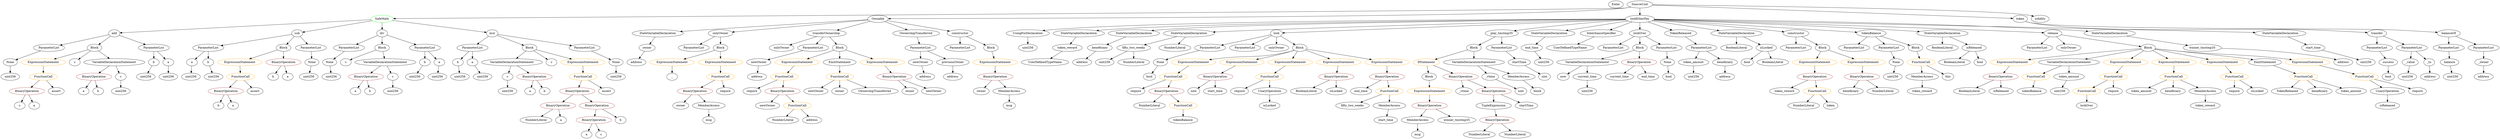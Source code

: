 strict digraph {
	graph [bb="0,0,10336,684"];
	node [label="\N"];
	Enter	[height=0.5,
		pos="6692.6,666",
		width=0.83628];
	TupleExpression_Unnamed	[color=black,
		height=0.5,
		label=TupleExpression,
		pos="6216.6,162",
		width=2.0422];
	BinaryOperation_Unnamed_22	[color=brown,
		height=0.5,
		label=BinaryOperation,
		pos="6232.6,90",
		width=1.9867];
	TupleExpression_Unnamed -> BinaryOperation_Unnamed_22	[pos="e,6228.7,108.1 6220.5,143.7 6222.2,136.32 6224.2,127.52 6226.1,119.25"];
	UsingForDeclaration_Unnamed	[color=black,
		height=0.5,
		label=UsingForDeclaration,
		pos="4256.6,522",
		width=2.4303];
	ElementaryTypeName_uint256_17	[color=black,
		height=0.5,
		label=uint256,
		pos="4256.6,450",
		width=1.0442];
	UsingForDeclaration_Unnamed -> ElementaryTypeName_uint256_17	[pos="e,4256.6,468.1 4256.6,503.7 4256.6,496.41 4256.6,487.73 4256.6,479.54"];
	ExpressionStatement_Unnamed_20	[color=orange,
		height=0.5,
		label=ExpressionStatement,
		pos="8351.6,378",
		width=2.458];
	BinaryOperation_Unnamed_25	[color=brown,
		height=0.5,
		label=BinaryOperation,
		pos="8277.6,306",
		width=1.9867];
	ExpressionStatement_Unnamed_20 -> BinaryOperation_Unnamed_25	[pos="e,8295.3,323.79 8333.7,360.05 8324.7,351.54 8313.6,341.07 8303.7,331.68"];
	NumberLiteral_Unnamed	[color=black,
		height=0.5,
		label=NumberLiteral,
		pos="2281.6,90",
		width=1.765];
	VariableDeclarationStatement_Unnamed	[color=black,
		height=0.5,
		label=VariableDeclarationStatement,
		pos="2178.6,378",
		width=3.3174];
	VariableDeclaration_c	[color=black,
		height=0.5,
		label=c,
		pos="2153.6,306",
		width=0.75];
	VariableDeclarationStatement_Unnamed -> VariableDeclaration_c	[pos="e,2159.5,323.62 2172.4,359.7 2169.7,352.04 2166.4,342.85 2163.3,334.3"];
	BinaryOperation_Unnamed	[color=brown,
		height=0.5,
		label=BinaryOperation,
		pos="2270.6,306",
		width=1.9867];
	VariableDeclarationStatement_Unnamed -> BinaryOperation_Unnamed	[pos="e,2248.8,323.55 2200.9,360.05 2212.6,351.13 2227.1,340.06 2239.9,330.34"];
	ParameterList_Unnamed_11	[color=black,
		height=0.5,
		label=ParameterList,
		pos="9832.6,450",
		width=1.7095];
	Parameter_success	[color=black,
		height=0.5,
		label=success,
		pos="9872.6,378",
		width=1.1135];
	ParameterList_Unnamed_11 -> Parameter_success	[pos="e,9863,395.79 9842.3,432.05 9846.8,424.14 9852.3,414.54 9857.3,405.69"];
	FunctionCall_Unnamed_16	[color=orange,
		height=0.5,
		label=FunctionCall,
		pos="8635.6,234",
		width=1.6125];
	Identifier_lockOver	[color=black,
		height=0.5,
		label=lockOver,
		pos="8635.6,162",
		width=1.2521];
	FunctionCall_Unnamed_16 -> Identifier_lockOver	[pos="e,8635.6,180.1 8635.6,215.7 8635.6,208.41 8635.6,199.73 8635.6,191.54"];
	ParameterList_Unnamed	[color=black,
		height=0.5,
		label=ParameterList,
		pos="2014.6,450",
		width=1.7095];
	Parameter_b	[color=black,
		height=0.5,
		label=b,
		pos="1942.6,378",
		width=0.75];
	ParameterList_Unnamed -> Parameter_b	[pos="e,1957.1,393.11 1997.5,432.41 1987.9,423.06 1975.8,411.26 1965.4,401.13"];
	Parameter_a	[color=black,
		height=0.5,
		label=a,
		pos="2014.6,378",
		width=0.75];
	ParameterList_Unnamed -> Parameter_a	[pos="e,2014.6,396.1 2014.6,431.7 2014.6,424.41 2014.6,415.73 2014.6,407.54"];
	ParameterList_Unnamed_13	[color=black,
		height=0.5,
		label=ParameterList,
		pos="4017.6,450",
		width=1.7095];
	IfStatement_Unnamed	[color=orange,
		height=0.5,
		label=IfStatement,
		pos="5927.6,378",
		width=1.4739];
	Block_Unnamed_11	[color=black,
		height=0.5,
		label=Block,
		pos="5927.6,306",
		width=0.90558];
	IfStatement_Unnamed -> Block_Unnamed_11	[pos="e,5927.6,324.1 5927.6,359.7 5927.6,352.41 5927.6,343.73 5927.6,335.54"];
	BinaryOperation_Unnamed_20	[color=brown,
		height=0.5,
		label=BinaryOperation,
		pos="6049.6,306",
		width=1.9867];
	IfStatement_Unnamed -> BinaryOperation_Unnamed_20	[pos="e,6021.8,322.97 5953.8,361.98 5970.7,352.24 5993.1,339.4 6012,328.58"];
	ElementaryTypeName_bool	[color=black,
		height=0.5,
		label=bool,
		pos="9872.6,306",
		width=0.76697];
	Parameter_success -> ElementaryTypeName_bool	[pos="e,9872.6,324.1 9872.6,359.7 9872.6,352.41 9872.6,343.73 9872.6,335.54"];
	Identifier_newOwner	[color=black,
		height=0.5,
		label=newOwner,
		pos="3196.6,162",
		width=1.4046];
	ParameterList_Unnamed_3	[color=black,
		height=0.5,
		label=ParameterList,
		pos="1479.6,450",
		width=1.7095];
	Parameter_None_1	[color=black,
		height=0.5,
		label=None,
		pos="1384.6,378",
		width=0.85014];
	ParameterList_Unnamed_3 -> Parameter_None_1	[pos="e,1403,392.56 1457.6,432.76 1444,422.76 1426.5,409.85 1412,399.19"];
	Parameter_startTime	[color=black,
		height=0.5,
		label=startTime,
		pos="6300.6,378",
		width=1.266];
	ElementaryTypeName_uint	[color=black,
		height=0.5,
		label=uint,
		pos="6411.6,306",
		width=0.75];
	Parameter_startTime -> ElementaryTypeName_uint	[pos="e,6392.5,319.03 6324.1,362.15 6341.3,351.32 6364.7,336.57 6383,325.06"];
	ExpressionStatement_Unnamed_1	[color=orange,
		height=0.5,
		label=ExpressionStatement,
		pos="1007.6,378",
		width=2.458];
	FunctionCall_Unnamed_1	[color=orange,
		height=0.5,
		label=FunctionCall,
		pos="1007.6,306",
		width=1.6125];
	ExpressionStatement_Unnamed_1 -> FunctionCall_Unnamed_1	[pos="e,1007.6,324.1 1007.6,359.7 1007.6,352.41 1007.6,343.73 1007.6,335.54"];
	ElementaryTypeName_uint256_6	[color=black,
		height=0.5,
		label=uint256,
		pos="1391.6,306",
		width=1.0442];
	ExpressionStatement_Unnamed_11	[color=orange,
		height=0.5,
		label=ExpressionStatement,
		pos="4987.6,378",
		width=2.458];
	FunctionCall_Unnamed_10	[color=orange,
		height=0.5,
		label=FunctionCall,
		pos="4873.6,306",
		width=1.6125];
	ExpressionStatement_Unnamed_11 -> FunctionCall_Unnamed_10	[pos="e,4898.9,322.51 4960.6,360.41 4944.9,350.81 4925.1,338.63 4908.3,328.33"];
	Block_Unnamed_10	[color=black,
		height=0.5,
		label=Block,
		pos="6106.6,450",
		width=0.90558];
	Block_Unnamed_10 -> IfStatement_Unnamed	[pos="e,5961.3,392.18 6080.6,438.82 6052.1,427.7 6006.1,409.69 5971.9,396.34"];
	VariableDeclarationStatement_Unnamed_3	[color=black,
		height=0.5,
		label=VariableDeclarationStatement,
		pos="6117.6,378",
		width=3.3174];
	Block_Unnamed_10 -> VariableDeclarationStatement_Unnamed_3	[pos="e,6114.9,396.1 6109.3,431.7 6110.5,424.32 6111.9,415.52 6113.2,407.25"];
	ElementaryTypeName_address	[color=black,
		height=0.5,
		label=address,
		pos="10275,306",
		width=1.0996];
	Identifier_fifty_two_weeks	[color=black,
		height=0.5,
		label=fifty_two_weeks,
		pos="5624.6,162",
		width=2.0145];
	ParameterList_Unnamed_4	[color=black,
		height=0.5,
		label=ParameterList,
		pos="874.59,450",
		width=1.7095];
	Parameter_a_2	[color=black,
		height=0.5,
		label=a,
		pos="801.59,378",
		width=0.75];
	ParameterList_Unnamed_4 -> Parameter_a_2	[pos="e,816.3,393.11 857.29,432.41 847.44,422.97 834.99,411.03 824.36,400.83"];
	Parameter_b_2	[color=black,
		height=0.5,
		label=b,
		pos="874.59,378",
		width=0.75];
	ParameterList_Unnamed_4 -> Parameter_b_2	[pos="e,874.59,396.1 874.59,431.7 874.59,424.41 874.59,415.73 874.59,407.54"];
	Identifier_a_6	[color=black,
		height=0.5,
		label=a,
		pos="329.59,234",
		width=0.75];
	ElementaryTypeName_uint_1	[color=black,
		height=0.5,
		label=uint,
		pos="6333.6,234",
		width=0.75];
	StateVariableDeclaration_Unnamed_1	[color=black,
		height=0.5,
		label=StateVariableDeclaration,
		pos="4463.6,522",
		width=2.8184];
	VariableDeclaration_token_reward	[color=black,
		height=0.5,
		label=token_reward,
		pos="4377.6,450",
		width=1.7095];
	StateVariableDeclaration_Unnamed_1 -> VariableDeclaration_token_reward	[pos="e,4397.6,467.31 4442.8,504.05 4431.8,495.16 4418.3,484.11 4406.4,474.41"];
	FunctionCall_Unnamed_4	[color=orange,
		height=0.5,
		label=FunctionCall,
		pos="3299.6,306",
		width=1.6125];
	Identifier_require_1	[color=black,
		height=0.5,
		label=require,
		pos="3158.6,234",
		width=1.0026];
	FunctionCall_Unnamed_4 -> Identifier_require_1	[pos="e,3183.3,247.26 3269.7,290.15 3247.4,279.09 3216.9,263.94 3193.5,252.32"];
	BinaryOperation_Unnamed_12	[color=brown,
		height=0.5,
		label=BinaryOperation,
		pos="3284.6,234",
		width=1.9867];
	FunctionCall_Unnamed_4 -> BinaryOperation_Unnamed_12	[pos="e,3288.3,252.1 3295.9,287.7 3294.3,280.32 3292.4,271.52 3290.6,263.25"];
	ParameterList_Unnamed_18	[color=black,
		height=0.5,
		label=ParameterList,
		pos="7690.6,450",
		width=1.7095];
	VariableDeclaration_owner	[color=black,
		height=0.5,
		label=owner,
		pos="2771.6,450",
		width=0.93331];
	ElementaryTypeName_address_2	[color=black,
		height=0.5,
		label=address,
		pos="2700.6,378",
		width=1.0996];
	VariableDeclaration_owner -> ElementaryTypeName_address_2	[pos="e,2716.7,394.89 2756.2,433.81 2747,424.74 2735.1,413.01 2724.7,402.74"];
	Identifier_require_2	[color=black,
		height=0.5,
		label=require,
		pos="5152.6,234",
		width=1.0026];
	BinaryOperation_Unnamed_11	[color=brown,
		height=0.5,
		label=BinaryOperation,
		pos="2928.6,234",
		width=1.9867];
	Identifier_owner_1	[color=black,
		height=0.5,
		label=owner,
		pos="2889.6,162",
		width=0.93331];
	BinaryOperation_Unnamed_11 -> Identifier_owner_1	[pos="e,2898.9,179.62 2919,215.7 2914.5,207.78 2909.2,198.23 2904.3,189.44"];
	MemberAccess_Unnamed_1	[color=black,
		height=0.5,
		label=MemberAccess,
		pos="3010.6,162",
		width=1.9174];
	BinaryOperation_Unnamed_11 -> MemberAccess_Unnamed_1	[pos="e,2991,179.71 2948,216.41 2958.3,207.67 2971,196.79 2982.3,187.13"];
	BinaryOperation_Unnamed_9	[color=brown,
		height=0.5,
		label=BinaryOperation,
		pos="76.591,234",
		width=1.9867];
	Identifier_c_3	[color=black,
		height=0.5,
		label=c,
		pos="40.591,162",
		width=0.75];
	BinaryOperation_Unnamed_9 -> Identifier_c_3	[pos="e,48.894,179.14 67.692,215.7 63.607,207.75 58.672,198.16 54.139,189.34"];
	Identifier_a_7	[color=black,
		height=0.5,
		label=a,
		pos="112.59,162",
		width=0.75];
	BinaryOperation_Unnamed_9 -> Identifier_a_7	[pos="e,104.29,179.14 85.49,215.7 89.575,207.75 94.51,198.16 99.043,189.34"];
	StateVariableDeclaration_Unnamed	[color=black,
		height=0.5,
		label=StateVariableDeclaration,
		pos="2843.6,522",
		width=2.8184];
	StateVariableDeclaration_Unnamed -> VariableDeclaration_owner	[pos="e,2787.4,466.36 2826.2,504.05 2816.9,495.08 2805.4,483.92 2795.4,474.15"];
	BinaryOperation_Unnamed_14	[color=brown,
		height=0.5,
		label=BinaryOperation,
		pos="7528.6,306",
		width=1.9867];
	Identifier_token_reward	[color=black,
		height=0.5,
		label=token_reward,
		pos="7399.6,234",
		width=1.7095];
	BinaryOperation_Unnamed_14 -> Identifier_token_reward	[pos="e,7427.9,250.34 7499.3,289.12 7481.1,279.22 7457.4,266.39 7437.7,255.71"];
	FunctionCall_Unnamed_7	[color=orange,
		height=0.5,
		label=FunctionCall,
		pos="7537.6,234",
		width=1.6125];
	BinaryOperation_Unnamed_14 -> FunctionCall_Unnamed_7	[pos="e,7535.4,252.1 7530.8,287.7 7531.8,280.32 7532.9,271.52 7534,263.25"];
	Identifier_TokenReleased	[color=black,
		height=0.5,
		label=TokenReleased,
		pos="9489.6,234",
		width=1.8897];
	BinaryOperation_Unnamed_6	[color=brown,
		height=0.5,
		label=BinaryOperation,
		pos="946.59,234",
		width=1.9867];
	Identifier_b_3	[color=black,
		height=0.5,
		label=b,
		pos="910.59,162",
		width=0.75];
	BinaryOperation_Unnamed_6 -> Identifier_b_3	[pos="e,918.89,179.14 937.69,215.7 933.61,207.75 928.67,198.16 924.14,189.34"];
	Identifier_a_4	[color=black,
		height=0.5,
		label=a,
		pos="982.59,162",
		width=0.75];
	BinaryOperation_Unnamed_6 -> Identifier_a_4	[pos="e,974.29,179.14 955.49,215.7 959.58,207.75 964.51,198.16 969.04,189.34"];
	ExpressionStatement_Unnamed_12	[color=orange,
		height=0.5,
		label=ExpressionStatement,
		pos="5182.6,378",
		width=2.458];
	BinaryOperation_Unnamed_17	[color=brown,
		height=0.5,
		label=BinaryOperation,
		pos="5051.6,306",
		width=1.9867];
	ExpressionStatement_Unnamed_12 -> BinaryOperation_Unnamed_17	[pos="e,5080.9,322.67 5152.2,360.76 5133.9,351 5110.5,338.46 5090.8,327.95"];
	VariableDeclaration_start_time	[color=black,
		height=0.5,
		label=start_time,
		pos="9641.6,450",
		width=1.3076];
	ElementaryTypeName_uint256_18	[color=black,
		height=0.5,
		label=uint256,
		pos="9776.6,378",
		width=1.0442];
	VariableDeclaration_start_time -> ElementaryTypeName_uint256_18	[pos="e,9751.9,391.79 9668.6,435 9689.7,424.07 9719.1,408.8 9741.9,396.96"];
	ElementaryTypeName_address_1	[color=black,
		height=0.5,
		label=address,
		pos="10051,306",
		width=1.0996];
	Identifier_c_2	[color=black,
		height=0.5,
		label=c,
		pos="1460.6,378",
		width=0.75];
	FunctionCall_Unnamed_1 -> BinaryOperation_Unnamed_6	[pos="e,961.37,251.96 993.13,288.41 985.87,280.08 976.91,269.8 968.8,260.49"];
	Identifier_assert_1	[color=black,
		height=0.5,
		label=assert,
		pos="1068.6,234",
		width=0.89172];
	FunctionCall_Unnamed_1 -> Identifier_assert_1	[pos="e,1055.1,250.51 1022,288.41 1029.7,279.62 1039.3,268.66 1047.7,258.96"];
	BooleanLiteral_Unnamed_5	[color=black,
		height=0.5,
		label=BooleanLiteral,
		pos="8145.6,234",
		width=1.7788];
	BinaryOperation_Unnamed_2	[color=brown,
		height=0.5,
		label=BinaryOperation,
		pos="2379.6,162",
		width=1.9867];
	BinaryOperation_Unnamed_2 -> NumberLiteral_Unnamed	[pos="e,2304.2,107.15 2356.9,144.76 2343.9,135.49 2327.4,123.71 2313.2,113.55"];
	Identifier_a_1	[color=black,
		height=0.5,
		label=a,
		pos="2390.6,90",
		width=0.75];
	BinaryOperation_Unnamed_2 -> Identifier_a_1	[pos="e,2387.9,108.1 2382.3,143.7 2383.5,136.32 2384.9,127.52 2386.2,119.25"];
	Identifier_newOwner_1	[color=black,
		height=0.5,
		label=newOwner,
		pos="3424.6,234",
		width=1.4046];
	ElementaryTypeName_bool_1	[color=black,
		height=0.5,
		label=bool,
		pos="7247.6,378",
		width=0.76697];
	Identifier_now	[color=black,
		height=0.5,
		label=now,
		pos="4959.6,234",
		width=0.75];
	ElementaryTypeName_uint256_3	[color=black,
		height=0.5,
		label=uint256,
		pos="2153.6,234",
		width=1.0442];
	VariableDeclaration_c -> ElementaryTypeName_uint256_3	[pos="e,2153.6,252.1 2153.6,287.7 2153.6,280.41 2153.6,271.73 2153.6,263.54"];
	ParameterList_Unnamed_7	[color=black,
		height=0.5,
		label=ParameterList,
		pos="198.59,450",
		width=1.7095];
	Parameter_None_3	[color=black,
		height=0.5,
		label=None,
		pos="37.591,378",
		width=0.85014];
	ParameterList_Unnamed_7 -> Parameter_None_3	[pos="e,61.499,389.39 165.23,434.5 137.91,422.62 99.405,405.88 71.844,393.89"];
	NumberLiteral_Unnamed_1	[color=black,
		height=0.5,
		label=NumberLiteral,
		pos="3262.6,90",
		width=1.765];
	VariableDeclaration__vtime	[color=black,
		height=0.5,
		label=_vtime,
		pos="6174.6,306",
		width=0.98875];
	VariableDeclarationStatement_Unnamed_3 -> VariableDeclaration__vtime	[pos="e,6161.4,323.14 6131.7,359.7 6138.5,351.32 6146.8,341.1 6154.3,331.9"];
	MemberAccess_Unnamed_4	[color=black,
		height=0.5,
		label=MemberAccess,
		pos="6297.6,306",
		width=1.9174];
	VariableDeclarationStatement_Unnamed_3 -> MemberAccess_Unnamed_4	[pos="e,6260.3,321.48 6159.3,360.76 6186.4,350.24 6221.8,336.49 6249.9,325.53"];
	Identifier_isReleased_1	[color=black,
		height=0.5,
		label=isReleased,
		pos="8277.6,234",
		width=1.3907];
	ParameterList_Unnamed_19	[color=black,
		height=0.5,
		label=ParameterList,
		pos="7831.6,450",
		width=1.7095];
	Parameter_None_4	[color=black,
		height=0.5,
		label=None,
		pos="7860.6,378",
		width=0.85014];
	ParameterList_Unnamed_19 -> Parameter_None_4	[pos="e,7853.7,395.62 7838.8,431.7 7842,423.95 7845.8,414.64 7849.4,406.02"];
	Identifier_a	[color=black,
		height=0.5,
		label=a,
		pos="2253.6,234",
		width=0.75];
	Parameter_None_5	[color=black,
		height=0.5,
		label=None,
		pos="4850.6,378",
		width=0.85014];
	ElementaryTypeName_bool_3	[color=black,
		height=0.5,
		label=bool,
		pos="4769.6,306",
		width=0.76697];
	Parameter_None_5 -> ElementaryTypeName_bool_3	[pos="e,4785.8,321.01 4833.8,362.5 4822.4,352.6 4807,339.34 4794.2,328.26"];
	BinaryOperation_Unnamed_10	[color=brown,
		height=0.5,
		label=BinaryOperation,
		pos="4164.6,306",
		width=1.9867];
	Identifier_owner	[color=black,
		height=0.5,
		label=owner,
		pos="4103.6,234",
		width=0.93331];
	BinaryOperation_Unnamed_10 -> Identifier_owner	[pos="e,4117.4,250.83 4149.8,288.05 4142.3,279.47 4133.1,268.89 4124.9,259.44"];
	MemberAccess_Unnamed	[color=black,
		height=0.5,
		label=MemberAccess,
		pos="4224.6,234",
		width=1.9174];
	BinaryOperation_Unnamed_10 -> MemberAccess_Unnamed	[pos="e,4210.2,251.79 4179.1,288.05 4186.3,279.71 4195,269.49 4202.9,260.25"];
	ElementaryTypeName_uint256_7	[color=black,
		height=0.5,
		label=uint256,
		pos="1657.6,234",
		width=1.0442];
	ModifierDefinition_onlyOwner	[color=black,
		height=0.5,
		label=onlyOwner,
		pos="3041.6,522",
		width=1.4323];
	ParameterList_Unnamed_14	[color=black,
		height=0.5,
		label=ParameterList,
		pos="2929.6,450",
		width=1.7095];
	ModifierDefinition_onlyOwner -> ParameterList_Unnamed_14	[pos="e,2954.6,466.64 3017.3,505.81 3001.8,496.13 2981.5,483.43 2964.3,472.7"];
	Block_Unnamed_5	[color=black,
		height=0.5,
		label=Block,
		pos="3041.6,450",
		width=0.90558];
	ModifierDefinition_onlyOwner -> Block_Unnamed_5	[pos="e,3041.6,468.1 3041.6,503.7 3041.6,496.41 3041.6,487.73 3041.6,479.54"];
	BinaryOperation_Unnamed -> Identifier_a	[pos="e,2257.7,252.1 2266.4,287.7 2264.6,280.32 2262.5,271.52 2260.5,263.25"];
	Identifier_b	[color=black,
		height=0.5,
		label=b,
		pos="2325.6,234",
		width=0.75];
	BinaryOperation_Unnamed -> Identifier_b	[pos="e,2313.5,250.36 2283.9,288.05 2290.7,279.44 2299,268.81 2306.5,259.33"];
	VariableDeclaration_token_amount	[color=black,
		height=0.5,
		label=token_amount,
		pos="7017.6,378",
		width=1.765];
	ElementaryTypeName_uint256_21	[color=black,
		height=0.5,
		label=uint256,
		pos="7017.6,306",
		width=1.0442];
	VariableDeclaration_token_amount -> ElementaryTypeName_uint256_21	[pos="e,7017.6,324.1 7017.6,359.7 7017.6,352.41 7017.6,343.73 7017.6,335.54"];
	FunctionCall_Unnamed_5	[color=orange,
		height=0.5,
		label=FunctionCall,
		pos="3323.6,162",
		width=1.6125];
	FunctionCall_Unnamed_5 -> NumberLiteral_Unnamed_1	[pos="e,3277.4,107.96 3309.1,144.41 3301.9,136.08 3292.9,125.8 3284.8,116.49"];
	ElementaryTypeName_address_6	[color=black,
		height=0.5,
		label=address,
		pos="3383.6,90",
		width=1.0996];
	FunctionCall_Unnamed_5 -> ElementaryTypeName_address_6	[pos="e,3369.9,106.99 3337.8,144.41 3345.2,135.83 3354.3,125.19 3362.4,115.67"];
	ElementaryTypeName_uint256_16	[color=black,
		height=0.5,
		label=uint256,
		pos="9955.6,306",
		width=1.0442];
	VariableDeclaration_newOwner	[color=black,
		height=0.5,
		label=newOwner,
		pos="3854.6,378",
		width=1.4046];
	ElementaryTypeName_address_4	[color=black,
		height=0.5,
		label=address,
		pos="3873.6,306",
		width=1.0996];
	VariableDeclaration_newOwner -> ElementaryTypeName_address_4	[pos="e,3868.9,324.1 3859.3,359.7 3861.3,352.24 3863.7,343.32 3866,334.97"];
	ContractDefinition_SafeMath	[color=green,
		height=0.5,
		label=SafeMath,
		pos="1606.6,594",
		width=1.2798];
	FunctionDefinition_add	[color=black,
		height=0.5,
		label=add,
		pos="471.59,522",
		width=0.75];
	ContractDefinition_SafeMath -> FunctionDefinition_add	[pos="e,498.58,524.66 1561,590.19 1375.9,578.77 681.38,535.94 510,525.37"];
	FunctionDefinition_sub	[color=black,
		height=0.5,
		label=sub,
		pos="1241.6,522",
		width=0.75];
	ContractDefinition_SafeMath -> FunctionDefinition_sub	[pos="e,1267.3,527.94 1565.8,585.17 1494.2,571.45 1347.1,543.24 1278.5,530.07"];
	FunctionDefinition_div	[color=black,
		height=0.5,
		label=div,
		pos="1606.6,522",
		width=0.75];
	ContractDefinition_SafeMath -> FunctionDefinition_div	[pos="e,1606.6,540.1 1606.6,575.7 1606.6,568.41 1606.6,559.73 1606.6,551.54"];
	FunctionDefinition_mul	[color=black,
		height=0.5,
		label=mul,
		pos="2096.6,522",
		width=0.75];
	ContractDefinition_SafeMath -> FunctionDefinition_mul	[pos="e,2070.2,526.77 1649.2,586.91 1743.7,573.41 1969.4,541.17 2059,528.37"];
	UnaryOperation_Unnamed_1	[color=black,
		height=0.5,
		label=UnaryOperation,
		pos="9911.6,234",
		width=1.9452];
	Identifier_isReleased	[color=black,
		height=0.5,
		label=isReleased,
		pos="9911.6,162",
		width=1.3907];
	UnaryOperation_Unnamed_1 -> Identifier_isReleased	[pos="e,9911.6,180.1 9911.6,215.7 9911.6,208.41 9911.6,199.73 9911.6,191.54"];
	VariableDeclarationStatement_Unnamed_1	[color=black,
		height=0.5,
		label=VariableDeclarationStatement,
		pos="1624.6,378",
		width=3.3174];
	BinaryOperation_Unnamed_5	[color=brown,
		height=0.5,
		label=BinaryOperation,
		pos="1540.6,306",
		width=1.9867];
	VariableDeclarationStatement_Unnamed_1 -> BinaryOperation_Unnamed_5	[pos="e,1560.4,323.55 1604.3,360.05 1593.8,351.31 1580.8,340.49 1569.3,330.9"];
	VariableDeclaration_c_1	[color=black,
		height=0.5,
		label=c,
		pos="1657.6,306",
		width=0.75];
	VariableDeclarationStatement_Unnamed_1 -> VariableDeclaration_c_1	[pos="e,1649.8,323.62 1632.7,359.7 1636.4,351.95 1640.8,342.64 1644.9,334.02"];
	Identifier_msg_1	[color=black,
		height=0.5,
		label=msg,
		pos="3010.6,90",
		width=0.75];
	StateVariableDeclaration_Unnamed_2	[color=black,
		height=0.5,
		label=StateVariableDeclaration,
		pos="4684.6,522",
		width=2.8184];
	VariableDeclaration_beneficiary	[color=black,
		height=0.5,
		label=beneficiary,
		pos="4560.6,450",
		width=1.4184];
	StateVariableDeclaration_Unnamed_2 -> VariableDeclaration_beneficiary	[pos="e,4586.8,465.8 4655.2,504.41 4637.7,494.52 4615.3,481.88 4596.7,471.38"];
	VariableDeclarationStatement_Unnamed_4	[color=black,
		height=0.5,
		label=VariableDeclarationStatement,
		pos="6576.6,378",
		width=3.3174];
	Identifier_now_1	[color=black,
		height=0.5,
		label=now,
		pos="6483.6,306",
		width=0.75];
	VariableDeclarationStatement_Unnamed_4 -> Identifier_now_1	[pos="e,6500.9,320.06 6554.1,360.05 6540.8,350.06 6523.9,337.36 6510,326.89"];
	VariableDeclaration_current_time	[color=black,
		height=0.5,
		label=current_time,
		pos="6585.6,306",
		width=1.5848];
	VariableDeclarationStatement_Unnamed_4 -> VariableDeclaration_current_time	[pos="e,6583.4,324.1 6578.8,359.7 6579.8,352.32 6580.9,343.52 6582,335.25"];
	Identifier_a_3	[color=black,
		height=0.5,
		label=a,
		pos="1485.6,234",
		width=0.75];
	BinaryOperation_Unnamed_5 -> Identifier_a_3	[pos="e,1497.7,250.36 1527.3,288.05 1520.5,279.44 1512.2,268.81 1504.7,259.33"];
	Identifier_b_2	[color=black,
		height=0.5,
		label=b,
		pos="1557.6,234",
		width=0.75];
	BinaryOperation_Unnamed_5 -> Identifier_b_2	[pos="e,1553.4,252.1 1544.8,287.7 1546.6,280.32 1548.7,271.52 1550.7,263.25"];
	FunctionCall_Unnamed_6	[color=orange,
		height=0.5,
		label=FunctionCall,
		pos="3526.6,306",
		width=1.6125];
	FunctionCall_Unnamed_6 -> Identifier_newOwner_1	[pos="e,3446.9,250.34 3503.4,289.12 3489.4,279.5 3471.4,267.1 3456.1,256.59"];
	Identifier_owner_2	[color=black,
		height=0.5,
		label=owner,
		pos="3526.6,234",
		width=0.93331];
	FunctionCall_Unnamed_6 -> Identifier_owner_2	[pos="e,3526.6,252.1 3526.6,287.7 3526.6,280.41 3526.6,271.73 3526.6,263.54"];
	Identifier_OwnershipTransferred	[color=black,
		height=0.5,
		label=OwnershipTransferred,
		pos="3672.6,234",
		width=2.6243];
	FunctionCall_Unnamed_6 -> Identifier_OwnershipTransferred	[pos="e,3638.7,251.24 3557.2,290.33 3577.9,280.42 3605.5,267.18 3628.5,256.14"];
	ParameterList_Unnamed_23	[color=black,
		height=0.5,
		label=ParameterList,
		pos="6681.6,450",
		width=1.7095];
	ParameterList_Unnamed_17	[color=black,
		height=0.5,
		label=ParameterList,
		pos="7442.6,450",
		width=1.7095];
	BooleanLiteral_Unnamed_3	[color=black,
		height=0.5,
		label=BooleanLiteral,
		pos="8058.6,450",
		width=1.7788];
	ContractDefinition_Ownable	[color=black,
		height=0.5,
		label=Ownable,
		pos="3600.6,594",
		width=1.2105];
	ContractDefinition_Ownable -> StateVariableDeclaration_Unnamed	[pos="e,2923.6,533.45 3557.7,589.9 3456.9,582.49 3197.1,562.68 2980.6,540 2965.7,538.44 2950,536.64 2934.6,534.79"];
	ContractDefinition_Ownable -> ModifierDefinition_onlyOwner	[pos="e,3089.4,528.99 3559.5,587.85 3461.6,575.6 3214.5,544.65 3100.6,530.39"];
	FunctionDefinition_transferOwnership	[color=black,
		height=0.5,
		label=transferOwnership,
		pos="3470.6,522",
		width=2.1947];
	ContractDefinition_Ownable -> FunctionDefinition_transferOwnership	[pos="e,3500.3,539.01 3574.9,579.17 3556.5,569.24 3531.3,555.67 3510.2,544.35"];
	EventDefinition_OwnershipTransferred	[color=black,
		height=0.5,
		label=OwnershipTransferred,
		pos="3786.6,522",
		width=2.6243];
	ContractDefinition_Ownable -> EventDefinition_OwnershipTransferred	[pos="e,3745.1,538.62 3632.1,581.13 3660.2,570.57 3701.8,554.92 3734.7,542.53"];
	FunctionDefinition_constructor	[color=black,
		height=0.5,
		label=constructor,
		pos="4017.6,522",
		width=1.4877];
	ContractDefinition_Ownable -> FunctionDefinition_constructor	[pos="e,3970.5,530.91 3640.6,586.29 3714.6,573.86 3873.3,547.22 3959.3,532.78"];
	Identifier_assert_2	[color=black,
		height=0.5,
		label=assert,
		pos="198.59,234",
		width=0.89172];
	NumberLiteral_Unnamed_6	[color=black,
		height=0.5,
		label=NumberLiteral,
		pos="4772.6,162",
		width=1.765];
	MemberAccess_Unnamed_2	[color=black,
		height=0.5,
		label=MemberAccess,
		pos="7971.6,306",
		width=1.9174];
	Identifier_token_reward_1	[color=black,
		height=0.5,
		label=token_reward,
		pos="7971.6,234",
		width=1.7095];
	MemberAccess_Unnamed_2 -> Identifier_token_reward_1	[pos="e,7971.6,252.1 7971.6,287.7 7971.6,280.41 7971.6,271.73 7971.6,263.54"];
	ExpressionStatement_Unnamed_6	[color=orange,
		height=0.5,
		label=ExpressionStatement,
		pos="3355.6,378",
		width=2.458];
	ExpressionStatement_Unnamed_6 -> FunctionCall_Unnamed_4	[pos="e,3313,323.79 3342,360.05 3335.4,351.8 3327.4,341.7 3320,332.54"];
	BooleanLiteral_Unnamed_1	[color=black,
		height=0.5,
		label=BooleanLiteral,
		pos="7190.6,450",
		width=1.7788];
	StateVariableDeclaration_Unnamed_7	[color=black,
		height=0.5,
		label=StateVariableDeclaration,
		pos="4905.6,522",
		width=2.8184];
	VariableDeclaration_fifty_two_weeks	[color=black,
		height=0.5,
		label=fifty_two_weeks,
		pos="4738.6,450",
		width=2.0145];
	StateVariableDeclaration_Unnamed_7 -> VariableDeclaration_fifty_two_weeks	[pos="e,4774.4,466.03 4867.3,504.94 4842.7,494.65 4810.7,481.24 4784.8,470.36"];
	NumberLiteral_Unnamed_3	[color=black,
		height=0.5,
		label=NumberLiteral,
		pos="4899.6,450",
		width=1.765];
	StateVariableDeclaration_Unnamed_7 -> NumberLiteral_Unnamed_3	[pos="e,4901.1,468.1 4904.1,503.7 4903.5,496.41 4902.7,487.73 4902,479.54"];
	ElementaryTypeName_address_7	[color=black,
		height=0.5,
		label=address,
		pos="4524.6,378",
		width=1.0996];
	ExpressionStatement_Unnamed_5	[color=orange,
		height=0.5,
		label=ExpressionStatement,
		pos="2846.6,378",
		width=2.458];
	Identifier__	[color=black,
		height=0.5,
		label=_,
		pos="2846.6,306",
		width=0.75];
	ExpressionStatement_Unnamed_5 -> Identifier__	[pos="e,2846.6,324.1 2846.6,359.7 2846.6,352.41 2846.6,343.73 2846.6,335.54"];
	ElementaryTypeName_uint256_11	[color=black,
		height=0.5,
		label=uint256,
		pos="707.59,306",
		width=1.0442];
	ElementaryTypeName_uint256_20	[color=black,
		height=0.5,
		label=uint256,
		pos="4619.6,378",
		width=1.0442];
	VariableDeclaration_fifty_two_weeks -> ElementaryTypeName_uint256_20	[pos="e,4642.8,392.63 4711.3,432.94 4693.8,422.66 4671,409.25 4652.5,398.37"];
	NumberLiteral_Unnamed_2	[color=black,
		height=0.5,
		label=NumberLiteral,
		pos="4738.6,378",
		width=1.765];
	VariableDeclaration_fifty_two_weeks -> NumberLiteral_Unnamed_2	[pos="e,4738.6,396.1 4738.6,431.7 4738.6,424.41 4738.6,415.73 4738.6,407.54"];
	ModifierInvocation_onlyOwner	[color=black,
		height=0.5,
		label=onlyOwner,
		pos="3283.6,450",
		width=1.4323];
	BooleanLiteral_Unnamed	[color=black,
		height=0.5,
		label=BooleanLiteral,
		pos="7357.6,378",
		width=1.7788];
	BinaryOperation_Unnamed_7	[color=brown,
		height=0.5,
		label=BinaryOperation,
		pos="1185.6,378",
		width=1.9867];
	Identifier_b_4	[color=black,
		height=0.5,
		label=b,
		pos="1124.6,306",
		width=0.75];
	BinaryOperation_Unnamed_7 -> Identifier_b_4	[pos="e,1137.6,321.89 1170.8,360.05 1163,351.13 1153.4,340.06 1144.9,330.33"];
	Identifier_a_5	[color=black,
		height=0.5,
		label=a,
		pos="1196.6,306",
		width=0.75];
	BinaryOperation_Unnamed_7 -> Identifier_a_5	[pos="e,1193.9,324.1 1188.3,359.7 1189.5,352.32 1190.9,343.52 1192.2,335.25"];
	NumberLiteral_Unnamed_4	[color=black,
		height=0.5,
		label=NumberLiteral,
		pos="7480.6,162",
		width=1.765];
	FunctionCall_Unnamed_7 -> NumberLiteral_Unnamed_4	[pos="e,7494.3,179.79 7523.8,216.05 7517.1,207.8 7508.8,197.7 7501.4,188.54"];
	Identifier_token	[color=black,
		height=0.5,
		label=token,
		pos="7593.6,162",
		width=0.864];
	FunctionCall_Unnamed_7 -> Identifier_token	[pos="e,7580.9,178.83 7551.1,216.05 7557.9,207.56 7566.3,197.11 7573.8,187.73"];
	ElementaryTypeName_address_8	[color=black,
		height=0.5,
		label=address,
		pos="7150.6,306",
		width=1.0996];
	MemberAccess_Unnamed_3	[color=black,
		height=0.5,
		label=MemberAccess,
		pos="5784.6,162",
		width=1.9174];
	Identifier_start_time_1	[color=black,
		height=0.5,
		label=start_time,
		pos="5767.6,90",
		width=1.3076];
	MemberAccess_Unnamed_3 -> Identifier_start_time_1	[pos="e,5771.7,108.1 5780.4,143.7 5778.6,136.32 5776.5,127.52 5774.5,119.25"];
	Identifier_require_3	[color=black,
		height=0.5,
		label=require,
		pos="4716.6,234",
		width=1.0026];
	VariableDeclaration_isLocked	[color=black,
		height=0.5,
		label=isLocked,
		pos="7317.6,450",
		width=1.2521];
	VariableDeclaration_isLocked -> ElementaryTypeName_bool_1	[pos="e,7262.3,393.72 7301.4,432.76 7292.1,423.55 7280.5,411.87 7270.3,401.76"];
	VariableDeclaration_isLocked -> BooleanLiteral_Unnamed	[pos="e,7347.7,396.28 7327.3,432.05 7331.7,424.26 7337.1,414.82 7342.1,406.08"];
	ParameterList_Unnamed_9	[color=black,
		height=0.5,
		label=ParameterList,
		pos="10134,450",
		width=1.7095];
	Parameter_balance	[color=black,
		height=0.5,
		label=balance,
		pos="10140,378",
		width=1.0719];
	ParameterList_Unnamed_9 -> Parameter_balance	[pos="e,10138,396.1 10135,431.7 10136,424.41 10136,415.73 10137,407.54"];
	Parameter_b_3	[color=black,
		height=0.5,
		label=b,
		pos="635.59,378",
		width=0.75];
	ElementaryTypeName_uint256_12	[color=black,
		height=0.5,
		label=uint256,
		pos="614.59,306",
		width=1.0442];
	Parameter_b_3 -> ElementaryTypeName_uint256_12	[pos="e,619.77,324.28 630.51,360.05 628.27,352.6 625.58,343.64 623.06,335.22"];
	BinaryOperation_Unnamed_18	[color=brown,
		height=0.5,
		label=BinaryOperation,
		pos="5767.6,306",
		width=1.9867];
	Identifier_end_time	[color=black,
		height=0.5,
		label=end_time,
		pos="5663.6,234",
		width=1.2382];
	BinaryOperation_Unnamed_18 -> Identifier_end_time	[pos="e,5685.8,249.95 5743.5,288.76 5729.1,279.07 5710.6,266.64 5695,256.17"];
	FunctionCall_Unnamed_12	[color=orange,
		height=0.5,
		label=FunctionCall,
		pos="5784.6,234",
		width=1.6125];
	BinaryOperation_Unnamed_18 -> FunctionCall_Unnamed_12	[pos="e,5780.4,252.1 5771.8,287.7 5773.6,280.32 5775.7,271.52 5777.7,263.25"];
	ExpressionStatement_Unnamed_15	[color=orange,
		height=0.5,
		label=ExpressionStatement,
		pos="5949.6,234",
		width=2.458];
	BinaryOperation_Unnamed_23	[color=brown,
		height=0.5,
		label=BinaryOperation,
		pos="5949.6,162",
		width=1.9867];
	ExpressionStatement_Unnamed_15 -> BinaryOperation_Unnamed_23	[pos="e,5949.6,180.1 5949.6,215.7 5949.6,208.41 5949.6,199.73 5949.6,191.54"];
	Identifier_c_1	[color=black,
		height=0.5,
		label=c,
		pos="2342.6,378",
		width=0.75];
	ParameterList_Unnamed_10	[color=black,
		height=0.5,
		label=ParameterList,
		pos="9973.6,450",
		width=1.7095];
	Parameter__value	[color=black,
		height=0.5,
		label=_value,
		pos="9967.6,378",
		width=0.96103];
	ParameterList_Unnamed_10 -> Parameter__value	[pos="e,9969.1,396.1 9972.1,431.7 9971.5,424.41 9970.7,415.73 9970,407.54"];
	Parameter__to	[color=black,
		height=0.5,
		label=_to,
		pos="10049,378",
		width=0.75];
	ParameterList_Unnamed_10 -> Parameter__to	[pos="e,10033,393.11 9991.4,432.41 10001,422.97 10014,411.03 10025,400.83"];
	FunctionDefinition_lock	[color=black,
		height=0.5,
		label=lock,
		pos="5314.6,522",
		width=0.75];
	ParameterList_Unnamed_21	[color=black,
		height=0.5,
		label=ParameterList,
		pos="5042.6,450",
		width=1.7095];
	FunctionDefinition_lock -> ParameterList_Unnamed_21	[pos="e,5087.8,462.63 5289.5,514.54 5246.4,503.44 5157.2,480.5 5098.7,465.44"];
	ParameterList_Unnamed_20	[color=black,
		height=0.5,
		label=ParameterList,
		pos="5183.6,450",
		width=1.7095];
	FunctionDefinition_lock -> ParameterList_Unnamed_20	[pos="e,5212,466.21 5293.8,509.91 5274.6,499.63 5245.5,484.09 5222,471.55"];
	ModifierInvocation_onlyOwner_1	[color=black,
		height=0.5,
		label=onlyOwner,
		pos="5314.6,450",
		width=1.4323];
	FunctionDefinition_lock -> ModifierInvocation_onlyOwner_1	[pos="e,5314.6,468.1 5314.6,503.7 5314.6,496.41 5314.6,487.73 5314.6,479.54"];
	Block_Unnamed_9	[color=black,
		height=0.5,
		label=Block,
		pos="5416.6,450",
		width=0.90558];
	FunctionDefinition_lock -> Block_Unnamed_9	[pos="e,5396.8,464.6 5332.8,508.49 5348,498.07 5369.9,483.04 5387.5,470.96"];
	FunctionDefinition_play_tmstmp35	[color=black,
		height=0.5,
		label=play_tmstmp35,
		pos="6218.6,522",
		width=1.8897];
	FunctionDefinition_play_tmstmp35 -> Block_Unnamed_10	[pos="e,6127.7,464.17 6192.9,504.94 6176.4,494.62 6154.8,481.14 6137.4,470.25"];
	ParameterList_Unnamed_22	[color=black,
		height=0.5,
		label=ParameterList,
		pos="6218.6,450",
		width=1.7095];
	FunctionDefinition_play_tmstmp35 -> ParameterList_Unnamed_22	[pos="e,6218.6,468.1 6218.6,503.7 6218.6,496.41 6218.6,487.73 6218.6,479.54"];
	Identifier_tokenBalance	[color=black,
		height=0.5,
		label=tokenBalance,
		pos="4912.6,90",
		width=1.6679];
	Parameter_a_3	[color=black,
		height=0.5,
		label=a,
		pos="707.59,378",
		width=0.75];
	Parameter_a_3 -> ElementaryTypeName_uint256_11	[pos="e,707.59,324.1 707.59,359.7 707.59,352.41 707.59,343.73 707.59,335.54"];
	BinaryOperation_Unnamed_17 -> Identifier_now	[pos="e,4976.9,248.2 5029.8,288.41 5016.7,278.42 4999.9,265.64 4986,255.09"];
	Identifier_start_time	[color=black,
		height=0.5,
		label=start_time,
		pos="5051.6,234",
		width=1.3076];
	BinaryOperation_Unnamed_17 -> Identifier_start_time	[pos="e,5051.6,252.1 5051.6,287.7 5051.6,280.41 5051.6,271.73 5051.6,263.54"];
	Identifier_beneficiary	[color=black,
		height=0.5,
		label=beneficiary,
		pos="7677.6,234",
		width=1.4184];
	ParameterList_Unnamed_21 -> Parameter_None_5	[pos="e,4874.6,389.51 5002.6,435.88 4971.8,425.56 4928.3,410.55 4890.6,396 4888.8,395.31 4887,394.59 4885.1,393.85"];
	BinaryOperation_Unnamed_24	[color=brown,
		height=0.5,
		label=BinaryOperation,
		pos="6785.6,378",
		width=1.9867];
	Identifier_current_time	[color=black,
		height=0.5,
		label=current_time,
		pos="6717.6,306",
		width=1.5848];
	BinaryOperation_Unnamed_24 -> Identifier_current_time	[pos="e,6733.4,323.31 6769.1,360.05 6760.8,351.5 6750.6,340.97 6741.4,331.56"];
	Identifier_end_time_1	[color=black,
		height=0.5,
		label=end_time,
		pos="6837.6,306",
		width=1.2382];
	BinaryOperation_Unnamed_24 -> Identifier_end_time_1	[pos="e,6825.5,323.31 6798.2,360.05 6804.3,351.77 6811.9,341.62 6818.7,332.42"];
	Parameter_None_1 -> ElementaryTypeName_uint256_6	[pos="e,1389.9,324.1 1386.3,359.7 1387.1,352.41 1387.9,343.73 1388.7,335.54"];
	MemberAccess_Unnamed_5	[color=black,
		height=0.5,
		label=MemberAccess,
		pos="5901.6,90",
		width=1.9174];
	BinaryOperation_Unnamed_23 -> MemberAccess_Unnamed_5	[pos="e,5913.1,107.79 5938,144.05 5932.4,135.97 5925.7,126.12 5919.5,117.11"];
	Identifier_winner_tmstmp35	[color=black,
		height=0.5,
		label=winner_tmstmp35,
		pos="6065.6,90",
		width=2.1392];
	BinaryOperation_Unnamed_23 -> Identifier_winner_tmstmp35	[pos="e,6038.7,107.23 5976.2,144.94 5991.9,135.49 6011.9,123.41 6029,113.08"];
	FunctionDefinition_transferOwnership -> ModifierInvocation_onlyOwner	[pos="e,3317.9,463.83 3430.9,506.15 3400.9,494.92 3359.7,479.48 3328.4,467.79"];
	ParameterList_Unnamed_15	[color=black,
		height=0.5,
		label=ParameterList,
		pos="3414.6,450",
		width=1.7095];
	FunctionDefinition_transferOwnership -> ParameterList_Unnamed_15	[pos="e,3428,467.79 3457,504.05 3450.4,495.8 3442.4,485.7 3435,476.54"];
	Block_Unnamed_6	[color=black,
		height=0.5,
		label=Block,
		pos="3526.6,450",
		width=0.90558];
	FunctionDefinition_transferOwnership -> Block_Unnamed_6	[pos="e,3513.9,466.83 3484.1,504.05 3490.9,495.56 3499.3,485.11 3506.8,475.73"];
	VariableDeclarationStatement_Unnamed_5	[color=black,
		height=0.5,
		label=VariableDeclarationStatement,
		pos="8577.6,378",
		width=3.3174];
	FunctionCall_Unnamed_17	[color=orange,
		height=0.5,
		label=FunctionCall,
		pos="8428.6,306",
		width=1.6125];
	VariableDeclarationStatement_Unnamed_5 -> FunctionCall_Unnamed_17	[pos="e,8459.6,321.57 8542.3,360.41 8520.6,350.22 8492.7,337.12 8470,326.44"];
	VariableDeclaration_token_amount_1	[color=black,
		height=0.5,
		label=token_amount,
		pos="8571.6,306",
		width=1.765];
	VariableDeclarationStatement_Unnamed_5 -> VariableDeclaration_token_amount_1	[pos="e,8573.1,324.1 8576.1,359.7 8575.5,352.41 8574.7,343.73 8574,335.54"];
	ElementaryTypeName_uint256_1	[color=black,
		height=0.5,
		label=uint256,
		pos="1947.6,306",
		width=1.0442];
	StateVariableDeclaration_Unnamed_6	[color=black,
		height=0.5,
		label=StateVariableDeclaration,
		pos="6424.6,522",
		width=2.8184];
	VariableDeclaration_end_time	[color=black,
		height=0.5,
		label=end_time,
		pos="6342.6,450",
		width=1.2382];
	StateVariableDeclaration_Unnamed_6 -> VariableDeclaration_end_time	[pos="e,6361.1,466.83 6404.7,504.05 6394.3,495.12 6381.3,484.01 6369.9,474.28"];
	ElementaryTypeName_uint256_8	[color=black,
		height=0.5,
		label=uint256,
		pos="800.59,306",
		width=1.0442];
	Parameter_a_2 -> ElementaryTypeName_uint256_8	[pos="e,800.84,324.1 801.34,359.7 801.24,352.41 801.12,343.73 801,335.54"];
	ElementaryTypeName_uint256_13	[color=black,
		height=0.5,
		label=uint256,
		pos="37.591,306",
		width=1.0442];
	Block_Unnamed_4	[color=black,
		height=0.5,
		label=Block,
		pos="4155.6,450",
		width=0.90558];
	ExpressionStatement_Unnamed_3	[color=orange,
		height=0.5,
		label=ExpressionStatement,
		pos="4164.6,378",
		width=2.458];
	Block_Unnamed_4 -> ExpressionStatement_Unnamed_3	[pos="e,4162.4,396.1 4157.8,431.7 4158.8,424.32 4159.9,415.52 4161,407.25"];
	Block_Unnamed	[color=black,
		height=0.5,
		label=Block,
		pos="2260.6,450",
		width=0.90558];
	Block_Unnamed -> VariableDeclarationStatement_Unnamed	[pos="e,2198.7,396.2 2243.6,434.5 2233.1,425.54 2219.4,413.81 2207.2,403.45"];
	Block_Unnamed -> Identifier_c_1	[pos="e,2326.5,392.77 2277.6,434.5 2289.2,424.54 2304.9,411.17 2317.9,400.04"];
	ExpressionStatement_Unnamed	[color=orange,
		height=0.5,
		label=ExpressionStatement,
		pos="2475.6,378",
		width=2.458];
	Block_Unnamed -> ExpressionStatement_Unnamed	[pos="e,2430,393.84 2288.3,439.99 2321.2,429.28 2376.9,411.13 2419.1,397.41"];
	BinaryOperation_Unnamed_3	[color=brown,
		height=0.5,
		label=BinaryOperation,
		pos="2540.6,162",
		width=1.9867];
	BinaryOperation_Unnamed_4	[color=brown,
		height=0.5,
		label=BinaryOperation,
		pos="2529.6,90",
		width=1.9867];
	BinaryOperation_Unnamed_3 -> BinaryOperation_Unnamed_4	[pos="e,2532.3,108.1 2537.9,143.7 2536.7,136.32 2535.3,127.52 2534,119.25"];
	Identifier_b_1	[color=black,
		height=0.5,
		label=b,
		pos="2646.6,90",
		width=0.75];
	BinaryOperation_Unnamed_3 -> Identifier_b_1	[pos="e,2627.8,103.43 2565.2,144.76 2581.1,134.23 2602,120.48 2618.5,109.52"];
	Parameter_newOwner	[color=black,
		height=0.5,
		label=newOwner,
		pos="3198.6,378",
		width=1.4046];
	ParameterList_Unnamed_15 -> Parameter_newOwner	[pos="e,3234.9,390.77 3374.5,436 3338,424.19 3284.3,406.78 3245.8,394.31"];
	BinaryOperation_Unnamed_15	[color=brown,
		height=0.5,
		label=BinaryOperation,
		pos="7719.6,306",
		width=1.9867];
	BinaryOperation_Unnamed_15 -> Identifier_beneficiary	[pos="e,7687.9,252.1 7709.2,287.7 7704.5,279.9 7698.9,270.51 7693.7,261.83"];
	NumberLiteral_Unnamed_5	[color=black,
		height=0.5,
		label=NumberLiteral,
		pos="7810.6,234",
		width=1.765];
	BinaryOperation_Unnamed_15 -> NumberLiteral_Unnamed_5	[pos="e,7789.5,251.23 7741.2,288.41 7752.9,279.37 7767.7,268.03 7780.5,258.13"];
	Identifier_msg_2	[color=black,
		height=0.5,
		label=msg,
		pos="5901.6,18",
		width=0.75];
	MemberAccess_Unnamed_5 -> Identifier_msg_2	[pos="e,5901.6,36.104 5901.6,71.697 5901.6,64.407 5901.6,55.726 5901.6,47.536"];
	Block_Unnamed_2	[color=black,
		height=0.5,
		label=Block,
		pos="1185.6,450",
		width=0.90558];
	Block_Unnamed_2 -> ExpressionStatement_Unnamed_1	[pos="e,1047,394.49 1159.7,438.82 1133,428.32 1090.7,411.67 1057.4,398.6"];
	Block_Unnamed_2 -> BinaryOperation_Unnamed_7	[pos="e,1185.6,396.1 1185.6,431.7 1185.6,424.41 1185.6,415.73 1185.6,407.54"];
	FunctionCall_Unnamed_19	[color=orange,
		height=0.5,
		label=FunctionCall,
		pos="9558.6,306",
		width=1.6125];
	FunctionCall_Unnamed_19 -> Identifier_TokenReleased	[pos="e,9505.8,251.47 9542.2,288.41 9533.7,279.78 9523.2,269.06 9513.7,259.5"];
	Identifier_beneficiary_2	[color=black,
		height=0.5,
		label=beneficiary,
		pos="9626.6,234",
		width=1.4184];
	FunctionCall_Unnamed_19 -> Identifier_beneficiary_2	[pos="e,9610.6,251.47 9574.7,288.41 9583.1,279.78 9593.5,269.06 9602.8,259.5"];
	Identifier_token_amount_1	[color=black,
		height=0.5,
		label=token_amount,
		pos="9759.6,234",
		width=1.765];
	FunctionCall_Unnamed_19 -> Identifier_token_amount_1	[pos="e,9720.7,248.53 9595.9,292 9628.1,280.78 9674.9,264.5 9710.2,252.21"];
	ExpressionStatement_Unnamed_18	[color=orange,
		height=0.5,
		label=ExpressionStatement,
		pos="8803.6,378",
		width=2.458];
	FunctionCall_Unnamed_15	[color=orange,
		height=0.5,
		label=FunctionCall,
		pos="8747.6,306",
		width=1.6125];
	ExpressionStatement_Unnamed_18 -> FunctionCall_Unnamed_15	[pos="e,8761,323.79 8790,360.05 8783.4,351.8 8775.4,341.7 8768,332.54"];
	BinaryOperation_Unnamed_16	[color=brown,
		height=0.5,
		label=BinaryOperation,
		pos="4842.6,234",
		width=1.9867];
	BinaryOperation_Unnamed_16 -> NumberLiteral_Unnamed_6	[pos="e,4789.4,179.79 4825.6,216.05 4817.1,207.54 4806.7,197.07 4797.3,187.68"];
	FunctionCall_Unnamed_11	[color=orange,
		height=0.5,
		label=FunctionCall,
		pos="4912.6,162",
		width=1.6125];
	BinaryOperation_Unnamed_16 -> FunctionCall_Unnamed_11	[pos="e,4896.3,179.31 4859.5,216.05 4868.2,207.42 4878.8,196.76 4888.3,187.27"];
	ElementaryTypeName_uint256_23	[color=black,
		height=0.5,
		label=uint256,
		pos="6585.6,234",
		width=1.0442];
	BinaryOperation_Unnamed_8	[color=brown,
		height=0.5,
		label=BinaryOperation,
		pos="384.59,306",
		width=1.9867];
	BinaryOperation_Unnamed_8 -> Identifier_a_6	[pos="e,341.66,250.36 371.28,288.05 364.51,279.44 356.15,268.81 348.71,259.33"];
	Identifier_b_5	[color=black,
		height=0.5,
		label=b,
		pos="401.59,234",
		width=0.75];
	BinaryOperation_Unnamed_8 -> Identifier_b_5	[pos="e,397.44,252.1 388.79,287.7 390.58,280.32 392.72,271.52 394.73,263.25"];
	FunctionCall_Unnamed	[color=orange,
		height=0.5,
		label=FunctionCall,
		pos="2475.6,306",
		width=1.6125];
	BinaryOperation_Unnamed_1	[color=brown,
		height=0.5,
		label=BinaryOperation,
		pos="2459.6,234",
		width=1.9867];
	FunctionCall_Unnamed -> BinaryOperation_Unnamed_1	[pos="e,2463.5,252.1 2471.6,287.7 2470,280.32 2467.9,271.52 2466,263.25"];
	Identifier_assert	[color=black,
		height=0.5,
		label=assert,
		pos="2581.6,234",
		width=0.89172];
	FunctionCall_Unnamed -> Identifier_assert	[pos="e,2561.4,248.3 2499.4,289.29 2515,278.98 2535.5,265.42 2552.2,254.43"];
	ExpressionStatement_Unnamed_2	[color=orange,
		height=0.5,
		label=ExpressionStatement,
		pos="174.59,378",
		width=2.458];
	FunctionCall_Unnamed_2	[color=orange,
		height=0.5,
		label=FunctionCall,
		pos="174.59,306",
		width=1.6125];
	ExpressionStatement_Unnamed_2 -> FunctionCall_Unnamed_2	[pos="e,174.59,324.1 174.59,359.7 174.59,352.41 174.59,343.73 174.59,335.54"];
	BinaryOperation_Unnamed_1 -> BinaryOperation_Unnamed_2	[pos="e,2398.7,179.71 2440.6,216.41 2430.6,207.67 2418.2,196.79 2407.2,187.13"];
	BinaryOperation_Unnamed_1 -> BinaryOperation_Unnamed_3	[pos="e,2521.3,179.71 2478.8,216.41 2488.9,207.67 2501.5,196.79 2512.7,187.13"];
	FunctionCall_Unnamed_10 -> Identifier_require_3	[pos="e,4743,246.76 4841.4,290.67 4815.9,279.28 4780.1,263.34 4753.4,251.43"];
	FunctionCall_Unnamed_10 -> BinaryOperation_Unnamed_16	[pos="e,4850.2,252.1 4865.9,287.7 4862.5,280.07 4858.5,270.92 4854.7,262.4"];
	FunctionCall_Unnamed_14	[color=orange,
		height=0.5,
		label=FunctionCall,
		pos="9768.6,306",
		width=1.6125];
	FunctionCall_Unnamed_14 -> UnaryOperation_Unnamed_1	[pos="e,9879.9,250.5 9798.6,290.33 9819.2,280.21 9847,266.62 9869.8,255.45"];
	Identifier_require_5	[color=black,
		height=0.5,
		label=require,
		pos="10036,234",
		width=1.0026];
	FunctionCall_Unnamed_14 -> Identifier_require_5	[pos="e,10008,246.02 9812.2,293.81 9820,291.84 9828,289.84 9835.6,288 9904.3,271.3 9922.9,272.54 9990.6,252 9992.8,251.32 9995.1,250.58 \
9997.4,249.81"];
	ParameterList_Unnamed_22 -> Parameter_startTime	[pos="e,6282,394.91 6237.6,432.76 6248.2,423.69 6261.7,412.22 6273.4,402.21"];
	InheritanceSpecifier_Unnamed	[color=black,
		height=0.5,
		label=InheritanceSpecifier,
		pos="6637.6,522",
		width=2.3333];
	UserDefinedTypeName_Unnamed	[color=black,
		height=0.5,
		label=UserDefinedTypeName,
		pos="6503.6,450",
		width=2.7214];
	InheritanceSpecifier_Unnamed -> UserDefinedTypeName_Unnamed	[pos="e,6535.1,467.47 6606.8,504.94 6588.6,495.39 6565.1,483.13 6545.2,472.72"];
	NumberLiteral_Unnamed_8	[color=black,
		height=0.5,
		label=NumberLiteral,
		pos="6159.6,18",
		width=1.765];
	FunctionDefinition_lockOver	[color=black,
		height=0.5,
		label=lockOver,
		pos="6793.6,522",
		width=1.2521];
	FunctionDefinition_lockOver -> ParameterList_Unnamed_23	[pos="e,6707,466.87 6770.1,506.33 6754.5,496.58 6733.8,483.63 6716.3,472.7"];
	Block_Unnamed_12	[color=black,
		height=0.5,
		label=Block,
		pos="6793.6,450",
		width=0.90558];
	FunctionDefinition_lockOver -> Block_Unnamed_12	[pos="e,6793.6,468.1 6793.6,503.7 6793.6,496.41 6793.6,487.73 6793.6,479.54"];
	ParameterList_Unnamed_24	[color=black,
		height=0.5,
		label=ParameterList,
		pos="6905.6,450",
		width=1.7095];
	FunctionDefinition_lockOver -> ParameterList_Unnamed_24	[pos="e,6880.2,466.87 6817.1,506.33 6832.7,496.58 6853.4,483.63 6870.9,472.7"];
	Identifier_require_4	[color=black,
		height=0.5,
		label=require,
		pos="9259.6,234",
		width=1.0026];
	FunctionCall_Unnamed_11 -> Identifier_tokenBalance	[pos="e,4912.6,108.1 4912.6,143.7 4912.6,136.41 4912.6,127.73 4912.6,119.54"];
	FunctionCall_Unnamed_3	[color=orange,
		height=0.5,
		label=FunctionCall,
		pos="3041.6,306",
		width=1.6125];
	FunctionCall_Unnamed_3 -> BinaryOperation_Unnamed_11	[pos="e,2954.8,251.22 3016.5,289.46 3001.2,279.97 2981.3,267.67 2964.4,257.17"];
	Identifier_require	[color=black,
		height=0.5,
		label=require,
		pos="3054.6,234",
		width=1.0026];
	FunctionCall_Unnamed_3 -> Identifier_require	[pos="e,3051.4,252.1 3044.8,287.7 3046.2,280.32 3047.8,271.52 3049.3,263.25"];
	UserDefinedTypeName_Unnamed_1	[color=black,
		height=0.5,
		label=UserDefinedTypeName,
		pos="4368.6,378",
		width=2.7214];
	VariableDeclaration_token_reward -> UserDefinedTypeName_Unnamed_1	[pos="e,4370.8,396.1 4375.4,431.7 4374.4,424.32 4373.3,415.52 4372.2,407.25"];
	EventDefinition_TokenReleased	[color=black,
		height=0.5,
		label=TokenReleased,
		pos="6964.6,522",
		width=1.8897];
	ParameterList_Unnamed_16	[color=black,
		height=0.5,
		label=ParameterList,
		pos="7046.6,450",
		width=1.7095];
	EventDefinition_TokenReleased -> ParameterList_Unnamed_16	[pos="e,7027.3,467.47 6984,504.41 6994.3,495.61 7007.2,484.63 7018.6,474.92"];
	Identifier_block	[color=black,
		height=0.5,
		label=block,
		pos="6410.6,234",
		width=0.87786];
	Block_Unnamed_12 -> VariableDeclarationStatement_Unnamed_4	[pos="e,6632.5,394.29 6768.6,438.17 6763.3,436.03 6757.8,433.86 6752.6,432 6716.9,419.28 6676.6,406.97 6643.5,397.42"];
	Block_Unnamed_12 -> BinaryOperation_Unnamed_24	[pos="e,6787.5,396.1 6791.6,431.7 6790.8,424.41 6789.8,415.73 6788.9,407.54"];
	ParameterList_Unnamed_25	[color=black,
		height=0.5,
		label=ParameterList,
		pos="8458.6,450",
		width=1.7095];
	ExpressionStatement_Unnamed_10	[color=orange,
		height=0.5,
		label=ExpressionStatement,
		pos="5377.6,378",
		width=2.458];
	FunctionCall_Unnamed_9	[color=orange,
		height=0.5,
		label=FunctionCall,
		pos="5276.6,306",
		width=1.6125];
	ExpressionStatement_Unnamed_10 -> FunctionCall_Unnamed_9	[pos="e,5299.5,322.91 5353.4,360.23 5340,350.94 5323.2,339.28 5308.7,329.23"];
	ElementaryTypeName_uint256_5	[color=black,
		height=0.5,
		label=uint256,
		pos="1761.6,306",
		width=1.0442];
	ExpressionStatement_Unnamed_8	[color=orange,
		height=0.5,
		label=ExpressionStatement,
		pos="7528.6,378",
		width=2.458];
	ExpressionStatement_Unnamed_8 -> BinaryOperation_Unnamed_14	[pos="e,7528.6,324.1 7528.6,359.7 7528.6,352.41 7528.6,343.73 7528.6,335.54"];
	Identifier_msg	[color=black,
		height=0.5,
		label=msg,
		pos="4224.6,162",
		width=0.75];
	MemberAccess_Unnamed -> Identifier_msg	[pos="e,4224.6,180.1 4224.6,215.7 4224.6,208.41 4224.6,199.73 4224.6,191.54"];
	StateVariableDeclaration_Unnamed_3	[color=black,
		height=0.5,
		label=StateVariableDeclaration,
		pos="7190.6,522",
		width=2.8184];
	StateVariableDeclaration_Unnamed_3 -> BooleanLiteral_Unnamed_1	[pos="e,7190.6,468.1 7190.6,503.7 7190.6,496.41 7190.6,487.73 7190.6,479.54"];
	StateVariableDeclaration_Unnamed_3 -> VariableDeclaration_isLocked	[pos="e,7292,465.11 7220.7,504.41 7239.1,494.27 7262.7,481.24 7282.1,470.59"];
	ExpressionStatement_Unnamed_9	[color=orange,
		height=0.5,
		label=ExpressionStatement,
		pos="7723.6,378",
		width=2.458];
	ExpressionStatement_Unnamed_9 -> BinaryOperation_Unnamed_15	[pos="e,7720.6,324.1 7722.6,359.7 7722.2,352.41 7721.7,343.73 7721.2,335.54"];
	ParameterList_Unnamed_8	[color=black,
		height=0.5,
		label=ParameterList,
		pos="10275,450",
		width=1.7095];
	Parameter__owner	[color=black,
		height=0.5,
		label=_owner,
		pos="10275,378",
		width=1.0719];
	ParameterList_Unnamed_8 -> Parameter__owner	[pos="e,10275,396.1 10275,431.7 10275,424.41 10275,415.73 10275,407.54"];
	FunctionDefinition_constructor_1	[color=black,
		height=0.5,
		label=constructor,
		pos="7442.6,522",
		width=1.4877];
	FunctionDefinition_constructor_1 -> ParameterList_Unnamed_17	[pos="e,7442.6,468.1 7442.6,503.7 7442.6,496.41 7442.6,487.73 7442.6,479.54"];
	Block_Unnamed_7	[color=black,
		height=0.5,
		label=Block,
		pos="7554.6,450",
		width=0.90558];
	FunctionDefinition_constructor_1 -> Block_Unnamed_7	[pos="e,7533.5,464.21 7467.2,505.64 7483.9,495.18 7506.2,481.26 7524,470.09"];
	Identifier__vtime	[color=black,
		height=0.5,
		label=_vtime,
		pos="6091.6,234",
		width=0.98875];
	Block_Unnamed_1	[color=black,
		height=0.5,
		label=Block,
		pos="1606.6,450",
		width=0.90558];
	Block_Unnamed_1 -> Identifier_c_2	[pos="e,1481.9,389.21 1582.5,437.44 1557.7,425.58 1519.1,407.07 1492,394.07"];
	Block_Unnamed_1 -> VariableDeclarationStatement_Unnamed_1	[pos="e,1620.2,396.1 1611,431.7 1612.9,424.32 1615.2,415.52 1617.3,407.25"];
	Parameter_None_6	[color=black,
		height=0.5,
		label=None,
		pos="6905.6,378",
		width=0.85014];
	ElementaryTypeName_bool_4	[color=black,
		height=0.5,
		label=bool,
		pos="6927.6,306",
		width=0.76697];
	Parameter_None_6 -> ElementaryTypeName_bool_4	[pos="e,6922.3,323.79 6910.9,360.05 6913.3,352.4 6916.2,343.16 6918.9,334.56"];
	ExpressionStatement_Unnamed_19	[color=orange,
		height=0.5,
		label=ExpressionStatement,
		pos="8998.6,378",
		width=2.458];
	FunctionCall_Unnamed_18	[color=orange,
		height=0.5,
		label=FunctionCall,
		pos="8998.6,306",
		width=1.6125];
	ExpressionStatement_Unnamed_19 -> FunctionCall_Unnamed_18	[pos="e,8998.6,324.1 8998.6,359.7 8998.6,352.41 8998.6,343.73 8998.6,335.54"];
	Parameter_None_2	[color=black,
		height=0.5,
		label=None,
		pos="1305.6,378",
		width=0.85014];
	ElementaryTypeName_uint256_10	[color=black,
		height=0.5,
		label=uint256,
		pos="1298.6,306",
		width=1.0442];
	Parameter_None_2 -> ElementaryTypeName_uint256_10	[pos="e,1300.3,324.1 1303.9,359.7 1303.1,352.41 1302.3,343.73 1301.4,335.54"];
	Block_Unnamed_11 -> ExpressionStatement_Unnamed_15	[pos="e,5944.2,252.28 5932.9,288.05 5935.3,280.6 5938.1,271.64 5940.7,263.22"];
	Identifier_tokenBalance_1	[color=black,
		height=0.5,
		label=tokenBalance,
		pos="8405.6,234",
		width=1.6679];
	FunctionCall_Unnamed_17 -> Identifier_tokenBalance_1	[pos="e,8411.2,252.1 8422.9,287.7 8420.5,280.24 8417.5,271.32 8414.8,262.97"];
	ExpressionStatement_Unnamed_16	[color=orange,
		height=0.5,
		label=ExpressionStatement,
		pos="9193.6,378",
		width=2.458];
	FunctionCall_Unnamed_13	[color=orange,
		height=0.5,
		label=FunctionCall,
		pos="9259.6,306",
		width=1.6125];
	ExpressionStatement_Unnamed_16 -> FunctionCall_Unnamed_13	[pos="e,9243.8,323.79 9209.6,360.05 9217.5,351.63 9227.3,341.28 9236.1,331.97"];
	BooleanLiteral_Unnamed_4	[color=black,
		height=0.5,
		label=BooleanLiteral,
		pos="5428.6,234",
		width=1.7788];
	Parameter_b -> ElementaryTypeName_uint256_1	[pos="e,1946.4,324.1 1943.8,359.7 1944.3,352.41 1945,343.73 1945.6,335.54"];
	BinaryOperation_Unnamed_13	[color=brown,
		height=0.5,
		label=BinaryOperation,
		pos="3744.6,306",
		width=1.9867];
	Identifier_owner_3	[color=black,
		height=0.5,
		label=owner,
		pos="3818.6,234",
		width=0.93331];
	BinaryOperation_Unnamed_13 -> Identifier_owner_3	[pos="e,3802.4,250.27 3762.1,288.41 3771.7,279.38 3783.6,268.06 3794.1,258.17"];
	Identifier_newOwner_2	[color=black,
		height=0.5,
		label=newOwner,
		pos="3920.6,234",
		width=1.4046];
	BinaryOperation_Unnamed_13 -> Identifier_newOwner_2	[pos="e,3887.6,248.12 3781.5,290.33 3809.4,279.22 3847.8,263.94 3877.2,252.25"];
	FunctionDefinition_tokenBalance	[color=black,
		height=0.5,
		label=tokenBalance,
		pos="7760.6,522",
		width=1.6679];
	FunctionDefinition_tokenBalance -> ParameterList_Unnamed_18	[pos="e,7707.1,467.47 7744,504.41 7735.4,495.78 7724.7,485.06 7715.1,475.5"];
	FunctionDefinition_tokenBalance -> ParameterList_Unnamed_19	[pos="e,7814.9,467.47 7777.4,504.41 7786.2,495.78 7797,485.06 7806.7,475.5"];
	Block_Unnamed_8	[color=black,
		height=0.5,
		label=Block,
		pos="7943.6,450",
		width=0.90558];
	FunctionDefinition_tokenBalance -> Block_Unnamed_8	[pos="e,7918.1,461.75 7797.8,507.52 7826.5,497.02 7867.2,481.93 7902.6,468 7904.3,467.32 7906.1,466.62 7907.9,465.9"];
	Identifier_token_amount	[color=black,
		height=0.5,
		label=token_amount,
		pos="8865.6,234",
		width=1.765];
	ElementaryTypeName_address_3	[color=black,
		height=0.5,
		label=address,
		pos="3990.6,306",
		width=1.0996];
	ElementaryTypeName_address_9	[color=black,
		height=0.5,
		label=address,
		pos="9681.6,378",
		width=1.0996];
	Block_Unnamed_3	[color=black,
		height=0.5,
		label=Block,
		pos="389.59,450",
		width=0.90558];
	Block_Unnamed_3 -> ExpressionStatement_Unnamed_2	[pos="e,220.17,393.84 361.92,439.99 329.02,429.28 273.27,411.13 231.12,397.41"];
	Identifier_c_4	[color=black,
		height=0.5,
		label=c,
		pos="307.59,378",
		width=0.75];
	Block_Unnamed_3 -> Identifier_c_4	[pos="e,323.72,392.77 372.6,434.5 360.94,424.54 345.27,411.17 332.24,400.04"];
	VariableDeclarationStatement_Unnamed_2	[color=black,
		height=0.5,
		label=VariableDeclarationStatement,
		pos="471.59,378",
		width=3.3174];
	Block_Unnamed_3 -> VariableDeclarationStatement_Unnamed_2	[pos="e,451.44,396.2 406.58,434.5 417.08,425.54 430.81,413.81 442.95,403.45"];
	ParameterList_Unnamed_2	[color=black,
		height=0.5,
		label=ParameterList,
		pos="1788.6,450",
		width=1.7095];
	Parameter_b_1	[color=black,
		height=0.5,
		label=b,
		pos="1788.6,378",
		width=0.75];
	ParameterList_Unnamed_2 -> Parameter_b_1	[pos="e,1788.6,396.1 1788.6,431.7 1788.6,424.41 1788.6,415.73 1788.6,407.54"];
	Parameter_a_1	[color=black,
		height=0.5,
		label=a,
		pos="1860.6,378",
		width=0.75];
	ParameterList_Unnamed_2 -> Parameter_a_1	[pos="e,1846.1,393.11 1805.7,432.41 1815.3,423.06 1827.4,411.26 1837.8,401.13"];
	ElementaryTypeName_uint256_19	[color=black,
		height=0.5,
		label=uint256,
		pos="6401.6,378",
		width=1.0442];
	VariableDeclaration__vtime -> ElementaryTypeName_uint_1	[pos="e,6311.9,245.37 6201.1,293.89 6226.1,283.34 6264.5,266.92 6297.6,252 6298.9,251.41 6300.2,250.8 6301.6,250.18"];
	Identifier_a_2	[color=black,
		height=0.5,
		label=a,
		pos="2493.6,18",
		width=0.75];
	ExpressionStatement_Unnamed_14	[color=orange,
		height=0.5,
		label=ExpressionStatement,
		pos="5572.6,378",
		width=2.458];
	BinaryOperation_Unnamed_19	[color=brown,
		height=0.5,
		label=BinaryOperation,
		pos="5555.6,306",
		width=1.9867];
	ExpressionStatement_Unnamed_14 -> BinaryOperation_Unnamed_19	[pos="e,5559.7,324.1 5568.4,359.7 5566.6,352.32 5564.5,343.52 5562.5,335.25"];
	ParameterList_Unnamed_12	[color=black,
		height=0.5,
		label=ParameterList,
		pos="3854.6,450",
		width=1.7095];
	ParameterList_Unnamed_12 -> VariableDeclaration_newOwner	[pos="e,3854.6,396.1 3854.6,431.7 3854.6,424.41 3854.6,415.73 3854.6,407.54"];
	VariableDeclaration_previousOwner	[color=black,
		height=0.5,
		label=previousOwner,
		pos="3990.6,378",
		width=1.8759];
	ParameterList_Unnamed_12 -> VariableDeclaration_previousOwner	[pos="e,3960.7,394.4 3884.1,433.81 3903.6,423.79 3929.3,410.54 3950.6,399.57"];
	VariableDeclaration_current_time -> ElementaryTypeName_uint256_23	[pos="e,6585.6,252.1 6585.6,287.7 6585.6,280.41 6585.6,271.73 6585.6,263.54"];
	ElementaryTypeName_uint256_9	[color=black,
		height=0.5,
		label=uint256,
		pos="893.59,306",
		width=1.0442];
	Parameter_b_2 -> ElementaryTypeName_uint256_9	[pos="e,888.9,324.28 879.19,360.05 881.21,352.6 883.65,343.64 885.93,335.22"];
	FunctionCall_Unnamed_13 -> Identifier_require_4	[pos="e,9259.6,252.1 9259.6,287.7 9259.6,280.41 9259.6,271.73 9259.6,263.54"];
	Identifier_isLocked_2	[color=black,
		height=0.5,
		label=isLocked,
		pos="9358.6,234",
		width=1.2521];
	FunctionCall_Unnamed_13 -> Identifier_isLocked_2	[pos="e,9337.2,250.1 9282.1,289.12 9295.6,279.52 9313.1,267.16 9327.9,256.67"];
	SourceUnit_Unnamed	[color=black,
		height=0.5,
		label=SourceUnit,
		pos="6793.6,666",
		width=1.46];
	SourceUnit_Unnamed -> ContractDefinition_SafeMath	[pos="e,1653,595.4 6755.9,653 6747.9,650.95 6739.5,649.11 6731.6,648 6665.5,638.76 2224.4,600.31 1664.4,595.5"];
	SourceUnit_Unnamed -> ContractDefinition_Ownable	[pos="e,3644.5,595.08 6755.9,653.04 6747.9,650.98 6739.5,649.14 6731.6,648 6415.9,602.78 4048.8,595.93 3655.8,595.1"];
	ContractDefinition_lockEtherPay	[color=black,
		height=0.5,
		label=lockEtherPay,
		pos="6793.6,594",
		width=1.6679];
	SourceUnit_Unnamed -> ContractDefinition_lockEtherPay	[pos="e,6793.6,612.1 6793.6,647.7 6793.6,640.41 6793.6,631.73 6793.6,623.54"];
	ContractDefinition_token	[color=black,
		height=0.5,
		label=token,
		pos="8363.6,594",
		width=0.864];
	SourceUnit_Unnamed -> ContractDefinition_token	[pos="e,8332.5,596.38 6845.4,662.69 7087,651.92 8100.8,606.72 8321.2,596.89"];
	PragmaDirective_solidity	[color=black,
		height=0.5,
		label=solidity,
		pos="8450.6,594",
		width=1.0442];
	SourceUnit_Unnamed -> PragmaDirective_solidity	[pos="e,8422.9,606.63 6846.2,664.25 7106.2,660.4 8248,641.92 8403.6,612 8406.4,611.46 8409.2,610.78 8412.1,610.01"];
	FunctionDefinition_add -> ParameterList_Unnamed_7	[pos="e,243.64,462.55 446.88,514.66 403.73,503.6 313.6,480.49 254.63,465.37"];
	FunctionDefinition_add -> Block_Unnamed_3	[pos="e,406.89,465.77 455.39,507.17 444.01,497.46 428.56,484.26 415.48,473.1"];
	ParameterList_Unnamed_6	[color=black,
		height=0.5,
		label=ParameterList,
		pos="635.59,450",
		width=1.7095];
	FunctionDefinition_add -> ParameterList_Unnamed_6	[pos="e,601.74,465.45 494.05,511.41 519.04,500.75 560.02,483.26 591.47,469.83"];
	FunctionCall_Unnamed_18 -> Identifier_token_amount	[pos="e,8894.5,250.23 8970.1,289.98 8951,279.95 8925.7,266.62 8904.7,255.6"];
	Identifier_beneficiary_1	[color=black,
		height=0.5,
		label=beneficiary,
		pos="8998.6,234",
		width=1.4184];
	FunctionCall_Unnamed_18 -> Identifier_beneficiary_1	[pos="e,8998.6,252.1 8998.6,287.7 8998.6,280.41 8998.6,271.73 8998.6,263.54"];
	MemberAccess_Unnamed_6	[color=black,
		height=0.5,
		label=MemberAccess,
		pos="9136.6,234",
		width=1.9174];
	FunctionCall_Unnamed_18 -> MemberAccess_Unnamed_6	[pos="e,9105.9,250.55 9027.9,290.15 9047.7,280.11 9074.1,266.7 9095.9,255.62"];
	BooleanLiteral_Unnamed_2	[color=black,
		height=0.5,
		label=BooleanLiteral,
		pos="8107.6,378",
		width=1.7788];
	BinaryOperation_Unnamed_20 -> Identifier__vtime	[pos="e,6081.6,251.62 6060,287.7 6064.7,279.78 6070.5,270.23 6075.7,261.44"];
	BinaryOperation_Unnamed_21	[color=brown,
		height=0.5,
		label=BinaryOperation,
		pos="6216.6,234",
		width=1.9867];
	BinaryOperation_Unnamed_20 -> BinaryOperation_Unnamed_21	[pos="e,6180.8,249.99 6085.4,289.98 6110.3,279.56 6143.7,265.57 6170.5,254.32"];
	BinaryOperation_Unnamed_22 -> NumberLiteral_Unnamed_8	[pos="e,6177,35.713 6215.3,72.411 6206.3,63.757 6195.1,53.003 6185.1,43.417"];
	NumberLiteral_Unnamed_7	[color=black,
		height=0.5,
		label=NumberLiteral,
		pos="6304.6,18",
		width=1.765];
	BinaryOperation_Unnamed_22 -> NumberLiteral_Unnamed_7	[pos="e,6287.3,35.789 6250,72.055 6258.8,63.543 6269.5,53.068 6279.2,43.681"];
	Block_Unnamed_7 -> ExpressionStatement_Unnamed_8	[pos="e,7535,396.28 7548.3,432.05 7545.5,424.52 7542.1,415.44 7539,406.94"];
	Block_Unnamed_7 -> ExpressionStatement_Unnamed_9	[pos="e,7685.7,394.68 7580.3,438.37 7605.4,427.97 7644.2,411.87 7675.2,399.06"];
	Parameter__value -> ElementaryTypeName_uint256_16	[pos="e,9958.5,324.1 9964.6,359.7 9963.4,352.32 9961.9,343.52 9960.4,335.25"];
	Block_Unnamed_6 -> ExpressionStatement_Unnamed_6	[pos="e,3394,394.59 3501,438.37 3495.9,436.25 3490.6,434.05 3485.6,432 3458.8,420.98 3428.8,408.76 3404.4,398.84"];
	EmitStatement_Unnamed	[color=black,
		height=0.5,
		label=EmitStatement,
		pos="3526.6,378",
		width=1.7788];
	Block_Unnamed_6 -> EmitStatement_Unnamed	[pos="e,3526.6,396.1 3526.6,431.7 3526.6,424.41 3526.6,415.73 3526.6,407.54"];
	ExpressionStatement_Unnamed_7	[color=orange,
		height=0.5,
		label=ExpressionStatement,
		pos="3697.6,378",
		width=2.458];
	Block_Unnamed_6 -> ExpressionStatement_Unnamed_7	[pos="e,3659.4,394.62 3552.2,438.52 3577.7,428.07 3617.6,411.76 3649.1,398.85"];
	Identifier_c	[color=black,
		height=0.5,
		label=c,
		pos="2565.6,18",
		width=0.75];
	ExpressionStatement_Unnamed -> FunctionCall_Unnamed	[pos="e,2475.6,324.1 2475.6,359.7 2475.6,352.41 2475.6,343.73 2475.6,335.54"];
	Parameter__to -> ElementaryTypeName_address_1	[pos="e,10050,324.1 10049,359.7 10049,352.41 10050,343.73 10050,335.54"];
	FunctionCall_Unnamed_12 -> Identifier_fifty_two_weeks	[pos="e,5659.4,178.24 5752.2,218.83 5728.5,208.48 5696.1,194.29 5669.9,182.81"];
	FunctionCall_Unnamed_12 -> MemberAccess_Unnamed_3	[pos="e,5784.6,180.1 5784.6,215.7 5784.6,208.41 5784.6,199.73 5784.6,191.54"];
	ElementaryTypeName_uint256_24	[color=black,
		height=0.5,
		label=uint256,
		pos="8521.6,234",
		width=1.0442];
	VariableDeclaration_beneficiary -> ElementaryTypeName_address_7	[pos="e,4533.2,395.79 4551.9,432.05 4547.9,424.23 4543,414.75 4538.5,405.98"];
	StateVariableDeclaration_Unnamed_4	[color=black,
		height=0.5,
		label=StateVariableDeclaration,
		pos="8058.6,522",
		width=2.8184];
	StateVariableDeclaration_Unnamed_4 -> BooleanLiteral_Unnamed_3	[pos="e,8058.6,468.1 8058.6,503.7 8058.6,496.41 8058.6,487.73 8058.6,479.54"];
	VariableDeclaration_isReleased	[color=black,
		height=0.5,
		label=isReleased,
		pos="8190.6,450",
		width=1.3907];
	StateVariableDeclaration_Unnamed_4 -> VariableDeclaration_isReleased	[pos="e,8163.6,465.34 8089.9,504.41 8109,494.29 8133.5,481.3 8153.5,470.66"];
	FunctionDefinition_release	[color=black,
		height=0.5,
		label=release,
		pos="8524.6,522",
		width=0.98875];
	FunctionDefinition_release -> ParameterList_Unnamed_25	[pos="e,8474.1,467.47 8509.9,505.46 8501.7,496.74 8491.3,485.65 8481.9,475.76"];
	ModifierInvocation_onlyOwner_2	[color=black,
		height=0.5,
		label=onlyOwner,
		pos="8589.6,450",
		width=1.4323];
	FunctionDefinition_release -> ModifierInvocation_onlyOwner_2	[pos="e,8574.4,467.31 8539.3,505.12 8547.5,496.38 8557.7,485.35 8566.8,475.54"];
	Block_Unnamed_13	[color=black,
		height=0.5,
		label=Block,
		pos="8901.6,450",
		width=0.90558];
	FunctionDefinition_release -> Block_Unnamed_13	[pos="e,8870.8,456.72 8557.7,514.85 8626.4,502.09 8784.3,472.78 8859.8,458.75"];
	ContractDefinition_lockEtherPay -> UsingForDeclaration_Unnamed	[pos="e,4318,535.21 6733.2,592.93 6405.3,592.37 4836,587.24 4353.6,540 4345.6,539.22 4337.4,538.16 4329.1,536.95"];
	ContractDefinition_lockEtherPay -> StateVariableDeclaration_Unnamed_1	[pos="e,4534.5,535.24 6733.4,592.61 6424.2,590.43 5011.2,578.49 4574.6,540 4565.2,539.18 4555.5,538.06 4545.8,536.79"];
	ContractDefinition_lockEtherPay -> StateVariableDeclaration_Unnamed_2	[pos="e,4755.5,535.21 6733.3,592.42 6442.9,589.48 5185.9,574.93 4795.6,540 4786.2,539.16 4776.5,538.04 4766.8,536.77"];
	ContractDefinition_lockEtherPay -> StateVariableDeclaration_Unnamed_7	[pos="e,5002.6,527.7 6734,591.14 6530.7,584.75 5845,562.81 5278.6,540 5189.4,536.41 5088.3,531.76 5013.8,528.24"];
	ContractDefinition_lockEtherPay -> FunctionDefinition_lock	[pos="e,5341.7,524.28 6734.7,590.21 6489.7,578.62 5554.9,534.37 5353.1,524.82"];
	ContractDefinition_lockEtherPay -> FunctionDefinition_play_tmstmp35	[pos="e,6272.8,533.24 6736.7,587.91 6646.8,579.6 6466.6,561.84 6314.6,540 6304.7,538.58 6294.3,536.92 6284.2,535.2"];
	ContractDefinition_lockEtherPay -> StateVariableDeclaration_Unnamed_6	[pos="e,6492,535.79 6743.8,583.56 6682,571.83 6575.7,551.67 6502.9,537.86"];
	ContractDefinition_lockEtherPay -> InheritanceSpecifier_Unnamed	[pos="e,6672.6,538.7 6761.3,578.5 6738.6,568.33 6708,554.61 6683,543.36"];
	ContractDefinition_lockEtherPay -> FunctionDefinition_lockOver	[pos="e,6793.6,540.1 6793.6,575.7 6793.6,568.41 6793.6,559.73 6793.6,551.54"];
	ContractDefinition_lockEtherPay -> EventDefinition_TokenReleased	[pos="e,6928.9,537.63 6828.2,578.83 6854.2,568.21 6890,553.55 6918.4,541.92"];
	ContractDefinition_lockEtherPay -> StateVariableDeclaration_Unnamed_3	[pos="e,7120.5,535.36 6844.3,584.06 6911.3,572.25 7030,551.31 7109.6,537.29"];
	ContractDefinition_lockEtherPay -> FunctionDefinition_constructor_1	[pos="e,7393,529.12 6849.9,587.39 6943.5,578.01 7137,558.34 7300.6,540 7327.2,537.01 7356.7,533.52 7381.8,530.48"];
	ContractDefinition_lockEtherPay -> FunctionDefinition_tokenBalance	[pos="e,7702.8,527.19 6851.5,588.8 7020.1,576.6 7509.6,541.17 7691.5,528"];
	ContractDefinition_lockEtherPay -> StateVariableDeclaration_Unnamed_4	[pos="e,7967.5,530.24 6852.9,590.44 7011.4,583.51 7458.2,563.28 7829.6,540 7871.1,537.4 7916.7,534.1 7956.3,531.1"];
	ContractDefinition_lockEtherPay -> FunctionDefinition_release	[pos="e,8489,524.81 6853.2,590.9 7044.5,584.11 7659.6,561.96 8168.6,540 8279.5,535.22 8409.7,528.79 8477.8,525.37"];
	StateVariableDeclaration_Unnamed_8	[color=black,
		height=0.5,
		label=StateVariableDeclaration,
		pos="9158.6,522",
		width=2.8184];
	ContractDefinition_lockEtherPay -> StateVariableDeclaration_Unnamed_8	[pos="e,9059.2,525.94 6853.2,591.23 7167.4,581.94 8631.3,538.61 9047.8,526.28"];
	StateVariableDeclaration_Unnamed_5	[color=black,
		height=0.5,
		label=StateVariableDeclaration,
		pos="9576.6,522",
		width=2.8184];
	ContractDefinition_lockEtherPay -> StateVariableDeclaration_Unnamed_5	[pos="e,9482.6,529.01 6853.9,592.46 7130.5,589.82 8305.5,576.88 9268.6,540 9336.1,537.42 9411.8,533.25 9471.3,529.69"];
	ElementaryTypeName_address_5	[color=black,
		height=0.5,
		label=address,
		pos="3183.6,306",
		width=1.0996];
	Identifier_require_6	[color=black,
		height=0.5,
		label=require,
		pos="8747.6,234",
		width=1.0026];
	EventDefinition_OwnershipTransferred -> ParameterList_Unnamed_12	[pos="e,3838.3,467.79 3803.1,504.05 3811.2,495.63 3821.3,485.28 3830.3,475.97"];
	ExpressionStatement_Unnamed_3 -> BinaryOperation_Unnamed_10	[pos="e,4164.6,324.1 4164.6,359.7 4164.6,352.41 4164.6,343.73 4164.6,335.54"];
	BinaryOperation_Unnamed_12 -> Identifier_newOwner	[pos="e,3216.7,178.99 3263.7,216.41 3252.3,207.3 3237.9,195.87 3225.4,185.92"];
	BinaryOperation_Unnamed_12 -> FunctionCall_Unnamed_5	[pos="e,3314.1,180.1 3294.2,215.7 3298.5,207.98 3303.7,198.71 3308.5,190.11"];
	VariableDeclaration_winner_tmstmp35	[color=black,
		height=0.5,
		label=winner_tmstmp35,
		pos="9297.6,450",
		width=2.1392];
	VariableDeclaration_winner_tmstmp35 -> ElementaryTypeName_address_9	[pos="e,9651.8,390.28 9366.6,441.7 9434.9,433.64 9541.9,418.71 9632.6,396 9635.3,395.31 9638.2,394.53 9641,393.7"];
	EmitStatement_Unnamed -> FunctionCall_Unnamed_6	[pos="e,3526.6,324.1 3526.6,359.7 3526.6,352.41 3526.6,343.73 3526.6,335.54"];
	StateVariableDeclaration_Unnamed_8 -> VariableDeclaration_winner_tmstmp35	[pos="e,9266.2,466.83 9191.2,504.59 9210.5,494.84 9235.3,482.38 9256,471.93"];
	VariableDeclaration_isReleased -> BooleanLiteral_Unnamed_2	[pos="e,8127.2,395.55 8171.8,433.12 8161.2,424.18 8147.7,412.85 8135.9,402.86"];
	ElementaryTypeName_bool_2	[color=black,
		height=0.5,
		label=bool,
		pos="8217.6,378",
		width=0.76697];
	VariableDeclaration_isReleased -> ElementaryTypeName_bool_2	[pos="e,8211.2,395.62 8197.3,431.7 8200.2,424.04 8203.8,414.85 8207.1,406.3"];
	ParameterList_Unnamed_24 -> Parameter_None_6	[pos="e,6905.6,396.1 6905.6,431.7 6905.6,424.41 6905.6,415.73 6905.6,407.54"];
	FunctionDefinition_transfer	[color=black,
		height=0.5,
		label=transfer,
		pos="9832.6,522",
		width=1.0719];
	FunctionDefinition_transfer -> ParameterList_Unnamed_11	[pos="e,9832.6,468.1 9832.6,503.7 9832.6,496.41 9832.6,487.73 9832.6,479.54"];
	FunctionDefinition_transfer -> ParameterList_Unnamed_10	[pos="e,9943.2,466.07 9858.5,508.16 9879.3,497.81 9909,483.07 9933,471.15"];
	FunctionCall_Unnamed_9 -> Identifier_require_2	[pos="e,5176,248.21 5249.4,289.64 5230.7,279.08 5205.7,265 5185.9,253.78"];
	UnaryOperation_Unnamed	[color=black,
		height=0.5,
		label=UnaryOperation,
		pos="5276.6,234",
		width=1.9452];
	FunctionCall_Unnamed_9 -> UnaryOperation_Unnamed	[pos="e,5276.6,252.1 5276.6,287.7 5276.6,280.41 5276.6,271.73 5276.6,263.54"];
	ElementaryTypeName_uint256_4	[color=black,
		height=0.5,
		label=uint256,
		pos="1854.6,306",
		width=1.0442];
	ElementaryTypeName_uint256_14	[color=black,
		height=0.5,
		label=uint256,
		pos="501.59,234",
		width=1.0442];
	EmitStatement_Unnamed_1	[color=black,
		height=0.5,
		label=EmitStatement,
		pos="9364.6,378",
		width=1.7788];
	EmitStatement_Unnamed_1 -> FunctionCall_Unnamed_19	[pos="e,9521.7,320.33 9402.9,363.17 9434,351.95 9478,336.09 9511.3,324.08"];
	FunctionDefinition_sub -> ParameterList_Unnamed_4	[pos="e,925.16,460.64 1215.8,516.08 1158.2,505.1 1017.9,478.34 936.27,462.76"];
	FunctionDefinition_sub -> Block_Unnamed_2	[pos="e,1198.1,466.64 1229.4,505.81 1222.3,496.94 1213.2,485.55 1205.1,475.45"];
	ParameterList_Unnamed_5	[color=black,
		height=0.5,
		label=ParameterList,
		pos="1301.6,450",
		width=1.7095];
	FunctionDefinition_sub -> ParameterList_Unnamed_5	[pos="e,1287.3,467.63 1254.6,505.81 1262,497.19 1271.4,486.18 1279.9,476.29"];
	ExpressionStatement_Unnamed_4	[color=orange,
		height=0.5,
		label=ExpressionStatement,
		pos="3041.6,378",
		width=2.458];
	ExpressionStatement_Unnamed_4 -> FunctionCall_Unnamed_3	[pos="e,3041.6,324.1 3041.6,359.7 3041.6,352.41 3041.6,343.73 3041.6,335.54"];
	VariableDeclaration_end_time -> ElementaryTypeName_uint256_19	[pos="e,6388,395.15 6356.3,432.76 6363.5,424.19 6372.5,413.49 6380.6,403.9"];
	VariableDeclarationStatement_Unnamed_2 -> BinaryOperation_Unnamed_8	[pos="e,405.16,323.55 450.53,360.05 439.55,351.22 425.94,340.27 413.95,330.62"];
	VariableDeclaration_c_2	[color=black,
		height=0.5,
		label=c,
		pos="501.59,306",
		width=0.75];
	VariableDeclarationStatement_Unnamed_2 -> VariableDeclaration_c_2	[pos="e,494.47,323.62 479.01,359.7 482.33,351.95 486.32,342.64 490.01,334.02"];
	FunctionDefinition_div -> ParameterList_Unnamed_3	[pos="e,1507.5,466.39 1586.2,509.75 1567.7,499.56 1540,484.29 1517.5,471.87"];
	FunctionDefinition_div -> Block_Unnamed_1	[pos="e,1606.6,468.1 1606.6,503.7 1606.6,496.41 1606.6,487.73 1606.6,479.54"];
	FunctionDefinition_div -> ParameterList_Unnamed_2	[pos="e,1752.2,464.98 1629.6,512.13 1657.6,501.37 1705.6,482.93 1741.5,469.11"];
	Parameter_None	[color=black,
		height=0.5,
		label=None,
		pos="2612.6,378",
		width=0.85014];
	ElementaryTypeName_uint256_2	[color=black,
		height=0.5,
		label=uint256,
		pos="2612.6,306",
		width=1.0442];
	Parameter_None -> ElementaryTypeName_uint256_2	[pos="e,2612.6,324.1 2612.6,359.7 2612.6,352.41 2612.6,343.73 2612.6,335.54"];
	VariableDeclaration_token_amount_1 -> ElementaryTypeName_uint256_24	[pos="e,8533.2,251.31 8559.5,288.05 8553.6,279.77 8546.3,269.62 8539.8,260.42"];
	Identifier_isLocked	[color=black,
		height=0.5,
		label=isLocked,
		pos="5276.6,162",
		width=1.2521];
	UnaryOperation_Unnamed -> Identifier_isLocked	[pos="e,5276.6,180.1 5276.6,215.7 5276.6,208.41 5276.6,199.73 5276.6,191.54"];
	Parameter__owner -> ElementaryTypeName_address	[pos="e,10275,324.1 10275,359.7 10275,352.41 10275,343.73 10275,335.54"];
	MemberAccess_Unnamed_4 -> Identifier_block	[pos="e,6389.7,247.94 6323.5,288.94 6340.4,278.45 6362.6,264.71 6380.4,253.73"];
	BinaryOperation_Unnamed_19 -> BooleanLiteral_Unnamed_4	[pos="e,5456.9,250.58 5526.8,289.12 5509,279.34 5486.1,266.69 5466.8,256.07"];
	Identifier_isLocked_1	[color=black,
		height=0.5,
		label=isLocked,
		pos="5555.6,234",
		width=1.2521];
	BinaryOperation_Unnamed_19 -> Identifier_isLocked_1	[pos="e,5555.6,252.1 5555.6,287.7 5555.6,280.41 5555.6,271.73 5555.6,263.54"];
	BinaryOperation_Unnamed_4 -> Identifier_a_2	[pos="e,2501.9,35.145 2520.7,71.697 2516.6,63.752 2511.7,54.158 2507.1,45.344"];
	BinaryOperation_Unnamed_4 -> Identifier_c	[pos="e,2557.3,35.145 2538.5,71.697 2542.6,63.752 2547.5,54.158 2552,45.344"];
	ExpressionStatement_Unnamed_17	[color=orange,
		height=0.5,
		label=ExpressionStatement,
		pos="9535.6,378",
		width=2.458];
	ExpressionStatement_Unnamed_17 -> FunctionCall_Unnamed_14	[pos="e,9728.1,319.15 9583.9,362.5 9622.9,350.78 9677.6,334.34 9717.3,322.4"];
	ElementaryTypeName_uint256	[color=black,
		height=0.5,
		label=uint256,
		pos="2040.6,306",
		width=1.0442];
	Parameter_a -> ElementaryTypeName_uint256	[pos="e,2034.4,323.79 2020.9,360.05 2023.7,352.4 2027.2,343.16 2030.4,334.56"];
	StateVariableDeclaration_Unnamed_5 -> VariableDeclaration_start_time	[pos="e,9626.4,467.31 9592.3,504.05 9600.3,495.5 9610,484.97 9618.8,475.56"];
	BinaryOperation_Unnamed_25 -> BooleanLiteral_Unnamed_5	[pos="e,8174.7,250.42 8248,289.29 8229.3,279.4 8205.1,266.53 8184.8,255.8"];
	BinaryOperation_Unnamed_25 -> Identifier_isReleased_1	[pos="e,8277.6,252.1 8277.6,287.7 8277.6,280.41 8277.6,271.73 8277.6,263.54"];
	FunctionDefinition_mul -> ParameterList_Unnamed	[pos="e,2033.9,467.51 2080.4,507.17 2069.5,497.91 2055,485.49 2042.3,474.68"];
	FunctionDefinition_mul -> Block_Unnamed	[pos="e,2235.2,461.85 2119.1,511.41 2146.3,499.77 2192.7,480 2224.8,466.26"];
	ParameterList_Unnamed_1	[color=black,
		height=0.5,
		label=ParameterList,
		pos="2492.6,450",
		width=1.7095];
	FunctionDefinition_mul -> ParameterList_Unnamed_1	[pos="e,2440.8,460.15 2122.6,516.41 2184.3,505.49 2341.2,477.76 2429.6,462.14"];
	BinaryOperation_Unnamed_21 -> TupleExpression_Unnamed	[pos="e,6216.6,180.1 6216.6,215.7 6216.6,208.41 6216.6,199.73 6216.6,191.54"];
	Identifier_startTime	[color=black,
		height=0.5,
		label=startTime,
		pos="6353.6,162",
		width=1.266];
	BinaryOperation_Unnamed_21 -> Identifier_startTime	[pos="e,6326.7,176.76 6247.3,217.29 6267.8,206.83 6294.8,193.02 6316.5,181.95"];
	FunctionDefinition_balanceOf	[color=black,
		height=0.5,
		label=balanceOf,
		pos="10134,522",
		width=1.3491];
	FunctionDefinition_balanceOf -> ParameterList_Unnamed_9	[pos="e,10134,468.1 10134,503.7 10134,496.41 10134,487.73 10134,479.54"];
	FunctionDefinition_balanceOf -> ParameterList_Unnamed_8	[pos="e,10244,465.94 10162,507 10183,496.69 10211,482.52 10234,471.02"];
	ElementaryTypeName_uint256_22	[color=black,
		height=0.5,
		label=uint256,
		pos="7846.6,306",
		width=1.0442];
	Block_Unnamed_5 -> ExpressionStatement_Unnamed_5	[pos="e,2892,393.81 3016.5,438.32 3011.3,436.17 3005.8,433.97 3000.6,432 2968.5,419.83 2932.2,407.27 2902.9,397.44"];
	Block_Unnamed_5 -> ExpressionStatement_Unnamed_4	[pos="e,3041.6,396.1 3041.6,431.7 3041.6,424.41 3041.6,415.73 3041.6,407.54"];
	FunctionCall_Unnamed_8	[color=orange,
		height=0.5,
		label=FunctionCall,
		pos="7967.6,378",
		width=1.6125];
	FunctionCall_Unnamed_8 -> MemberAccess_Unnamed_2	[pos="e,7970.6,324.1 7968.6,359.7 7969,352.41 7969.5,343.73 7970,335.54"];
	Identifier_this	[color=black,
		height=0.5,
		label=this,
		pos="8085.6,306",
		width=0.75];
	FunctionCall_Unnamed_8 -> Identifier_this	[pos="e,8066.1,318.58 7993.8,361.46 8012.3,350.47 8037.2,335.72 8056.4,324.34"];
	Parameter_b_1 -> ElementaryTypeName_uint256_5	[pos="e,1768.1,323.79 1782.1,360.05 1779.1,352.32 1775.5,342.96 1772.1,334.27"];
	ParameterList_Unnamed_1 -> Parameter_None	[pos="e,2591.6,391.24 2519.2,433.46 2537.7,422.68 2562.4,408.27 2581.8,396.98"];
	FunctionCall_Unnamed_15 -> FunctionCall_Unnamed_16	[pos="e,8660.4,250.49 8722.7,289.46 8707.2,279.77 8687,267.15 8670,256.5"];
	FunctionCall_Unnamed_15 -> Identifier_require_6	[pos="e,8747.6,252.1 8747.6,287.7 8747.6,280.41 8747.6,271.73 8747.6,263.54"];
	Identifier_token_reward_2	[color=black,
		height=0.5,
		label=token_reward,
		pos="9136.6,162",
		width=1.7095];
	MemberAccess_Unnamed_6 -> Identifier_token_reward_2	[pos="e,9136.6,180.1 9136.6,215.7 9136.6,208.41 9136.6,199.73 9136.6,191.54"];
	ParameterList_Unnamed_16 -> VariableDeclaration_token_amount	[pos="e,7024.7,396.1 7039.4,431.7 7036.3,424.15 7032.6,415.12 7029.1,406.68"];
	VariableDeclaration_beneficiary_1	[color=black,
		height=0.5,
		label=beneficiary,
		pos="7150.6,378",
		width=1.4184];
	ParameterList_Unnamed_16 -> VariableDeclaration_beneficiary_1	[pos="e,7127.6,394.5 7070.5,432.94 7084.7,423.38 7102.9,411.12 7118.3,400.71"];
	FunctionDefinition_constructor -> ParameterList_Unnamed_13	[pos="e,4017.6,468.1 4017.6,503.7 4017.6,496.41 4017.6,487.73 4017.6,479.54"];
	FunctionDefinition_constructor -> Block_Unnamed_4	[pos="e,4132.1,462.93 4046.2,506.5 4068.2,495.31 4098.8,479.82 4122,468.05"];
	Parameter_None_3 -> ElementaryTypeName_uint256_13	[pos="e,37.591,324.1 37.591,359.7 37.591,352.41 37.591,343.73 37.591,335.54"];
	ParameterList_Unnamed_5 -> Parameter_None_2	[pos="e,1304.6,396.1 1302.6,431.7 1303,424.41 1303.5,415.73 1304,407.54"];
	ContractDefinition_token -> FunctionDefinition_transfer	[pos="e,9795.8,528.19 8386.4,581.59 8391.9,579.32 8397.8,577.26 8403.6,576 8682.2,515.16 9402.1,560.51 9686.6,540 9719.4,537.64 9756.1,\
533.35 9784.5,529.67"];
	ContractDefinition_token -> FunctionDefinition_balanceOf	[pos="e,10087,526.77 8386.4,581.58 8391.9,579.31 8397.8,577.24 8403.6,576 8564,541.28 9716.6,547.5 9880.6,540 9947.4,536.94 10024,531.52 \
10075,527.62"];
	Parameter_None_4 -> ElementaryTypeName_uint256_22	[pos="e,7850,324.1 7857.1,359.7 7855.7,352.32 7853.9,343.52 7852.2,335.25"];
	ExpressionStatement_Unnamed_7 -> BinaryOperation_Unnamed_13	[pos="e,3733.1,324.1 3709.2,359.7 3714.5,351.81 3720.9,342.3 3726.8,333.55"];
	ElementaryTypeName_uint256_15	[color=black,
		height=0.5,
		label=uint256,
		pos="10146,306",
		width=1.0442];
	Parameter_balance -> ElementaryTypeName_uint256_15	[pos="e,10144,324.1 10141,359.7 10142,352.41 10142,343.73 10143,335.54"];
	Parameter_newOwner -> ElementaryTypeName_address_5	[pos="e,3187.3,324.1 3194.9,359.7 3193.3,352.32 3191.4,343.52 3189.6,335.25"];
	VariableDeclaration_c_2 -> ElementaryTypeName_uint256_14	[pos="e,501.59,252.1 501.59,287.7 501.59,280.41 501.59,271.73 501.59,263.54"];
	ParameterList_Unnamed_6 -> Parameter_b_3	[pos="e,635.59,396.1 635.59,431.7 635.59,424.41 635.59,415.73 635.59,407.54"];
	ParameterList_Unnamed_6 -> Parameter_a_3	[pos="e,693.08,393.11 652.65,432.41 662.27,423.06 674.41,411.26 684.83,401.13"];
	Block_Unnamed_9 -> ExpressionStatement_Unnamed_11	[pos="e,5052.1,390.64 5392.2,437.65 5386.9,435.49 5381.1,433.46 5375.6,432 5250,398.83 5214.1,415.1 5085.6,396 5078.4,394.93 5070.9,393.75 \
5063.4,392.53"];
	Block_Unnamed_9 -> ExpressionStatement_Unnamed_12	[pos="e,5238.5,392.38 5391.6,438.07 5386.4,435.93 5380.8,433.8 5375.6,432 5334.2,417.78 5286.7,404.72 5249.3,395.12"];
	Block_Unnamed_9 -> ExpressionStatement_Unnamed_10	[pos="e,5387,395.96 5407.3,432.41 5402.9,424.51 5397.6,414.85 5392.6,405.94"];
	Block_Unnamed_9 -> ExpressionStatement_Unnamed_14	[pos="e,5537.3,394.86 5441.3,437.91 5464.2,427.62 5498.9,412.05 5526.9,399.5"];
	ExpressionStatement_Unnamed_13	[color=orange,
		height=0.5,
		label=ExpressionStatement,
		pos="5767.6,378",
		width=2.458];
	Block_Unnamed_9 -> ExpressionStatement_Unnamed_13	[pos="e,5705.9,391.3 5447.1,442.91 5502,431.97 5618.6,408.72 5694.9,393.49"];
	ExpressionStatement_Unnamed_13 -> BinaryOperation_Unnamed_18	[pos="e,5767.6,324.1 5767.6,359.7 5767.6,352.41 5767.6,343.73 5767.6,335.54"];
	MemberAccess_Unnamed_1 -> Identifier_msg_1	[pos="e,3010.6,108.1 3010.6,143.7 3010.6,136.41 3010.6,127.73 3010.6,119.54"];
	VariableDeclaration_c_1 -> ElementaryTypeName_uint256_7	[pos="e,1657.6,252.1 1657.6,287.7 1657.6,280.41 1657.6,271.73 1657.6,263.54"];
	Parameter_a_1 -> ElementaryTypeName_uint256_4	[pos="e,1856.1,324.1 1859.1,359.7 1858.5,352.41 1857.7,343.73 1857,335.54"];
	VariableDeclaration_previousOwner -> ElementaryTypeName_address_3	[pos="e,3990.6,324.1 3990.6,359.7 3990.6,352.41 3990.6,343.73 3990.6,335.54"];
	Block_Unnamed_13 -> ExpressionStatement_Unnamed_20	[pos="e,8416.1,390.71 8869.5,445.85 8795.3,438.43 8606.6,418.8 8449.6,396 8442.4,394.95 8434.9,393.79 8427.4,392.58"];
	Block_Unnamed_13 -> VariableDeclarationStatement_Unnamed_5	[pos="e,8643.9,393.32 8871.4,442.48 8822.4,431.89 8724.1,410.66 8654.7,395.67"];
	Block_Unnamed_13 -> ExpressionStatement_Unnamed_18	[pos="e,8827.1,395.76 8882.2,435.17 8869.1,425.8 8851.5,413.19 8836.2,402.29"];
	Block_Unnamed_13 -> ExpressionStatement_Unnamed_19	[pos="e,8975.4,395.76 8920.8,435.17 8933.7,425.8 8951.2,413.19 8966.3,402.29"];
	Block_Unnamed_13 -> ExpressionStatement_Unnamed_16	[pos="e,9137.8,392.38 8931.2,441.9 8976.7,430.99 9065.1,409.81 9126.6,395.05"];
	Block_Unnamed_13 -> EmitStatement_Unnamed_1	[pos="e,9317.4,390.52 8933.5,445.64 9000.2,438.41 9158.8,420.06 9290.6,396 9295.7,395.06 9301.1,394 9306.4,392.88"];
	Block_Unnamed_13 -> ExpressionStatement_Unnamed_17	[pos="e,9471.6,390.79 8934,446.63 9017.6,440.32 9247.4,421.86 9437.6,396 9445,394.99 9452.7,393.84 9460.4,392.62"];
	VariableDeclaration_beneficiary_1 -> ElementaryTypeName_address_8	[pos="e,7150.6,324.1 7150.6,359.7 7150.6,352.41 7150.6,343.73 7150.6,335.54"];
	Block_Unnamed_8 -> FunctionCall_Unnamed_8	[pos="e,7961.7,396.28 7949.4,432.05 7952,424.52 7955.1,415.44 7958,406.94"];
	FunctionCall_Unnamed_2 -> BinaryOperation_Unnamed_9	[pos="e,99.421,251.31 152.35,289.12 139.38,279.85 122.8,268.01 108.46,257.76"];
	FunctionCall_Unnamed_2 -> Identifier_assert_2	[pos="e,192.73,252.1 180.52,287.7 183.08,280.24 186.14,271.32 189,262.97"];
}
